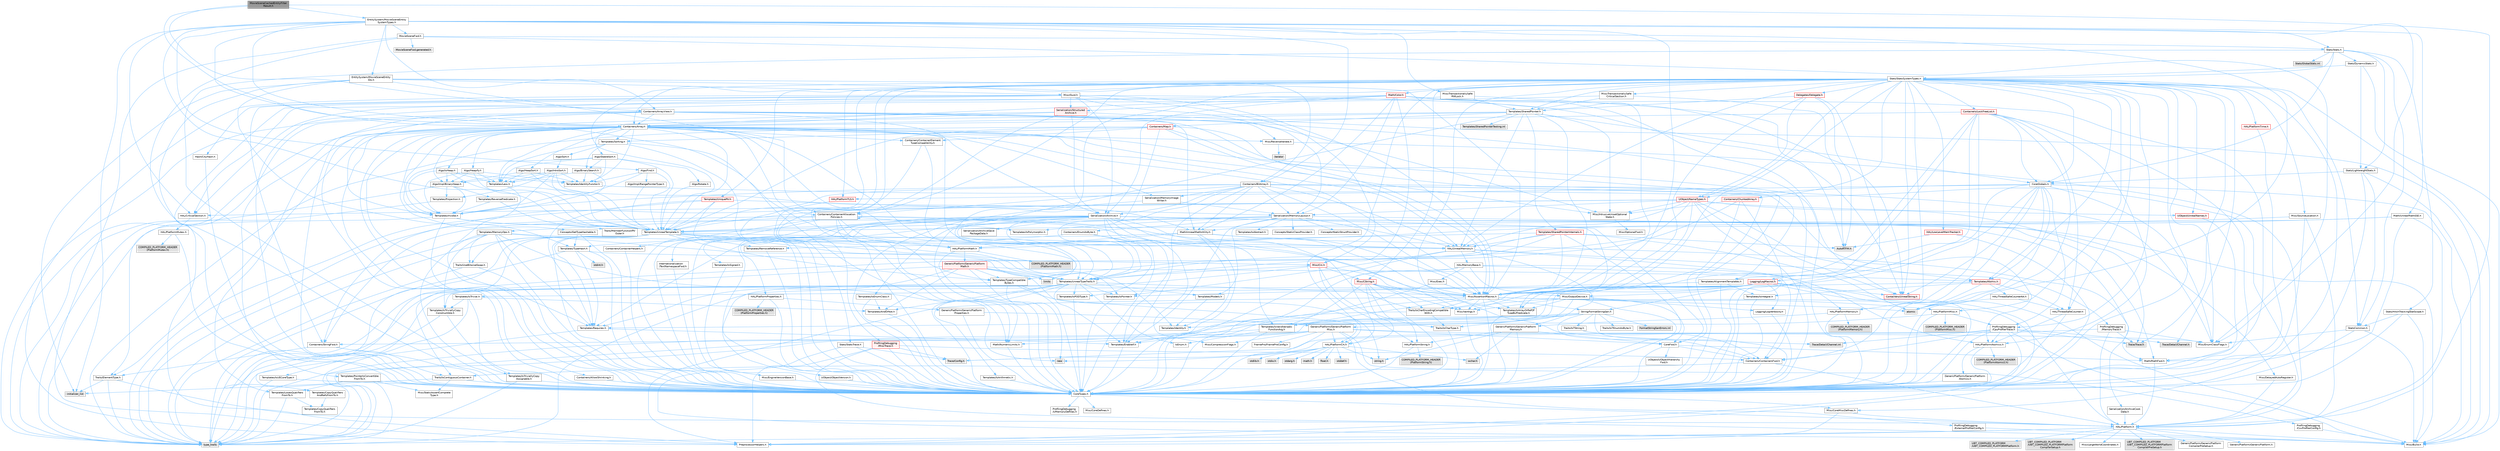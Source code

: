 digraph "MovieSceneCachedEntityFilterResult.h"
{
 // INTERACTIVE_SVG=YES
 // LATEX_PDF_SIZE
  bgcolor="transparent";
  edge [fontname=Helvetica,fontsize=10,labelfontname=Helvetica,labelfontsize=10];
  node [fontname=Helvetica,fontsize=10,shape=box,height=0.2,width=0.4];
  Node1 [id="Node000001",label="MovieSceneCachedEntityFilter\lResult.h",height=0.2,width=0.4,color="gray40", fillcolor="grey60", style="filled", fontcolor="black",tooltip=" "];
  Node1 -> Node2 [id="edge1_Node000001_Node000002",color="steelblue1",style="solid",tooltip=" "];
  Node2 [id="Node000002",label="Containers/Array.h",height=0.2,width=0.4,color="grey40", fillcolor="white", style="filled",URL="$df/dd0/Array_8h.html",tooltip=" "];
  Node2 -> Node3 [id="edge2_Node000002_Node000003",color="steelblue1",style="solid",tooltip=" "];
  Node3 [id="Node000003",label="CoreTypes.h",height=0.2,width=0.4,color="grey40", fillcolor="white", style="filled",URL="$dc/dec/CoreTypes_8h.html",tooltip=" "];
  Node3 -> Node4 [id="edge3_Node000003_Node000004",color="steelblue1",style="solid",tooltip=" "];
  Node4 [id="Node000004",label="HAL/Platform.h",height=0.2,width=0.4,color="grey40", fillcolor="white", style="filled",URL="$d9/dd0/Platform_8h.html",tooltip=" "];
  Node4 -> Node5 [id="edge4_Node000004_Node000005",color="steelblue1",style="solid",tooltip=" "];
  Node5 [id="Node000005",label="Misc/Build.h",height=0.2,width=0.4,color="grey40", fillcolor="white", style="filled",URL="$d3/dbb/Build_8h.html",tooltip=" "];
  Node4 -> Node6 [id="edge5_Node000004_Node000006",color="steelblue1",style="solid",tooltip=" "];
  Node6 [id="Node000006",label="Misc/LargeWorldCoordinates.h",height=0.2,width=0.4,color="grey40", fillcolor="white", style="filled",URL="$d2/dcb/LargeWorldCoordinates_8h.html",tooltip=" "];
  Node4 -> Node7 [id="edge6_Node000004_Node000007",color="steelblue1",style="solid",tooltip=" "];
  Node7 [id="Node000007",label="type_traits",height=0.2,width=0.4,color="grey60", fillcolor="#E0E0E0", style="filled",tooltip=" "];
  Node4 -> Node8 [id="edge7_Node000004_Node000008",color="steelblue1",style="solid",tooltip=" "];
  Node8 [id="Node000008",label="PreprocessorHelpers.h",height=0.2,width=0.4,color="grey40", fillcolor="white", style="filled",URL="$db/ddb/PreprocessorHelpers_8h.html",tooltip=" "];
  Node4 -> Node9 [id="edge8_Node000004_Node000009",color="steelblue1",style="solid",tooltip=" "];
  Node9 [id="Node000009",label="UBT_COMPILED_PLATFORM\l/UBT_COMPILED_PLATFORMPlatform\lCompilerPreSetup.h",height=0.2,width=0.4,color="grey60", fillcolor="#E0E0E0", style="filled",tooltip=" "];
  Node4 -> Node10 [id="edge9_Node000004_Node000010",color="steelblue1",style="solid",tooltip=" "];
  Node10 [id="Node000010",label="GenericPlatform/GenericPlatform\lCompilerPreSetup.h",height=0.2,width=0.4,color="grey40", fillcolor="white", style="filled",URL="$d9/dc8/GenericPlatformCompilerPreSetup_8h.html",tooltip=" "];
  Node4 -> Node11 [id="edge10_Node000004_Node000011",color="steelblue1",style="solid",tooltip=" "];
  Node11 [id="Node000011",label="GenericPlatform/GenericPlatform.h",height=0.2,width=0.4,color="grey40", fillcolor="white", style="filled",URL="$d6/d84/GenericPlatform_8h.html",tooltip=" "];
  Node4 -> Node12 [id="edge11_Node000004_Node000012",color="steelblue1",style="solid",tooltip=" "];
  Node12 [id="Node000012",label="UBT_COMPILED_PLATFORM\l/UBT_COMPILED_PLATFORMPlatform.h",height=0.2,width=0.4,color="grey60", fillcolor="#E0E0E0", style="filled",tooltip=" "];
  Node4 -> Node13 [id="edge12_Node000004_Node000013",color="steelblue1",style="solid",tooltip=" "];
  Node13 [id="Node000013",label="UBT_COMPILED_PLATFORM\l/UBT_COMPILED_PLATFORMPlatform\lCompilerSetup.h",height=0.2,width=0.4,color="grey60", fillcolor="#E0E0E0", style="filled",tooltip=" "];
  Node3 -> Node14 [id="edge13_Node000003_Node000014",color="steelblue1",style="solid",tooltip=" "];
  Node14 [id="Node000014",label="ProfilingDebugging\l/UMemoryDefines.h",height=0.2,width=0.4,color="grey40", fillcolor="white", style="filled",URL="$d2/da2/UMemoryDefines_8h.html",tooltip=" "];
  Node3 -> Node15 [id="edge14_Node000003_Node000015",color="steelblue1",style="solid",tooltip=" "];
  Node15 [id="Node000015",label="Misc/CoreMiscDefines.h",height=0.2,width=0.4,color="grey40", fillcolor="white", style="filled",URL="$da/d38/CoreMiscDefines_8h.html",tooltip=" "];
  Node15 -> Node4 [id="edge15_Node000015_Node000004",color="steelblue1",style="solid",tooltip=" "];
  Node15 -> Node8 [id="edge16_Node000015_Node000008",color="steelblue1",style="solid",tooltip=" "];
  Node3 -> Node16 [id="edge17_Node000003_Node000016",color="steelblue1",style="solid",tooltip=" "];
  Node16 [id="Node000016",label="Misc/CoreDefines.h",height=0.2,width=0.4,color="grey40", fillcolor="white", style="filled",URL="$d3/dd2/CoreDefines_8h.html",tooltip=" "];
  Node2 -> Node17 [id="edge18_Node000002_Node000017",color="steelblue1",style="solid",tooltip=" "];
  Node17 [id="Node000017",label="Misc/AssertionMacros.h",height=0.2,width=0.4,color="grey40", fillcolor="white", style="filled",URL="$d0/dfa/AssertionMacros_8h.html",tooltip=" "];
  Node17 -> Node3 [id="edge19_Node000017_Node000003",color="steelblue1",style="solid",tooltip=" "];
  Node17 -> Node4 [id="edge20_Node000017_Node000004",color="steelblue1",style="solid",tooltip=" "];
  Node17 -> Node18 [id="edge21_Node000017_Node000018",color="steelblue1",style="solid",tooltip=" "];
  Node18 [id="Node000018",label="HAL/PlatformMisc.h",height=0.2,width=0.4,color="grey40", fillcolor="white", style="filled",URL="$d0/df5/PlatformMisc_8h.html",tooltip=" "];
  Node18 -> Node3 [id="edge22_Node000018_Node000003",color="steelblue1",style="solid",tooltip=" "];
  Node18 -> Node19 [id="edge23_Node000018_Node000019",color="steelblue1",style="solid",tooltip=" "];
  Node19 [id="Node000019",label="GenericPlatform/GenericPlatform\lMisc.h",height=0.2,width=0.4,color="grey40", fillcolor="white", style="filled",URL="$db/d9a/GenericPlatformMisc_8h.html",tooltip=" "];
  Node19 -> Node20 [id="edge24_Node000019_Node000020",color="steelblue1",style="solid",tooltip=" "];
  Node20 [id="Node000020",label="Containers/StringFwd.h",height=0.2,width=0.4,color="grey40", fillcolor="white", style="filled",URL="$df/d37/StringFwd_8h.html",tooltip=" "];
  Node20 -> Node3 [id="edge25_Node000020_Node000003",color="steelblue1",style="solid",tooltip=" "];
  Node20 -> Node21 [id="edge26_Node000020_Node000021",color="steelblue1",style="solid",tooltip=" "];
  Node21 [id="Node000021",label="Traits/ElementType.h",height=0.2,width=0.4,color="grey40", fillcolor="white", style="filled",URL="$d5/d4f/ElementType_8h.html",tooltip=" "];
  Node21 -> Node4 [id="edge27_Node000021_Node000004",color="steelblue1",style="solid",tooltip=" "];
  Node21 -> Node22 [id="edge28_Node000021_Node000022",color="steelblue1",style="solid",tooltip=" "];
  Node22 [id="Node000022",label="initializer_list",height=0.2,width=0.4,color="grey60", fillcolor="#E0E0E0", style="filled",tooltip=" "];
  Node21 -> Node7 [id="edge29_Node000021_Node000007",color="steelblue1",style="solid",tooltip=" "];
  Node20 -> Node23 [id="edge30_Node000020_Node000023",color="steelblue1",style="solid",tooltip=" "];
  Node23 [id="Node000023",label="Traits/IsContiguousContainer.h",height=0.2,width=0.4,color="grey40", fillcolor="white", style="filled",URL="$d5/d3c/IsContiguousContainer_8h.html",tooltip=" "];
  Node23 -> Node3 [id="edge31_Node000023_Node000003",color="steelblue1",style="solid",tooltip=" "];
  Node23 -> Node24 [id="edge32_Node000023_Node000024",color="steelblue1",style="solid",tooltip=" "];
  Node24 [id="Node000024",label="Misc/StaticAssertComplete\lType.h",height=0.2,width=0.4,color="grey40", fillcolor="white", style="filled",URL="$d5/d4e/StaticAssertCompleteType_8h.html",tooltip=" "];
  Node23 -> Node22 [id="edge33_Node000023_Node000022",color="steelblue1",style="solid",tooltip=" "];
  Node19 -> Node25 [id="edge34_Node000019_Node000025",color="steelblue1",style="solid",tooltip=" "];
  Node25 [id="Node000025",label="CoreFwd.h",height=0.2,width=0.4,color="grey40", fillcolor="white", style="filled",URL="$d1/d1e/CoreFwd_8h.html",tooltip=" "];
  Node25 -> Node3 [id="edge35_Node000025_Node000003",color="steelblue1",style="solid",tooltip=" "];
  Node25 -> Node26 [id="edge36_Node000025_Node000026",color="steelblue1",style="solid",tooltip=" "];
  Node26 [id="Node000026",label="Containers/ContainersFwd.h",height=0.2,width=0.4,color="grey40", fillcolor="white", style="filled",URL="$d4/d0a/ContainersFwd_8h.html",tooltip=" "];
  Node26 -> Node4 [id="edge37_Node000026_Node000004",color="steelblue1",style="solid",tooltip=" "];
  Node26 -> Node3 [id="edge38_Node000026_Node000003",color="steelblue1",style="solid",tooltip=" "];
  Node26 -> Node23 [id="edge39_Node000026_Node000023",color="steelblue1",style="solid",tooltip=" "];
  Node25 -> Node27 [id="edge40_Node000025_Node000027",color="steelblue1",style="solid",tooltip=" "];
  Node27 [id="Node000027",label="Math/MathFwd.h",height=0.2,width=0.4,color="grey40", fillcolor="white", style="filled",URL="$d2/d10/MathFwd_8h.html",tooltip=" "];
  Node27 -> Node4 [id="edge41_Node000027_Node000004",color="steelblue1",style="solid",tooltip=" "];
  Node25 -> Node28 [id="edge42_Node000025_Node000028",color="steelblue1",style="solid",tooltip=" "];
  Node28 [id="Node000028",label="UObject/UObjectHierarchy\lFwd.h",height=0.2,width=0.4,color="grey40", fillcolor="white", style="filled",URL="$d3/d13/UObjectHierarchyFwd_8h.html",tooltip=" "];
  Node19 -> Node3 [id="edge43_Node000019_Node000003",color="steelblue1",style="solid",tooltip=" "];
  Node19 -> Node29 [id="edge44_Node000019_Node000029",color="steelblue1",style="solid",tooltip=" "];
  Node29 [id="Node000029",label="FramePro/FrameProConfig.h",height=0.2,width=0.4,color="grey40", fillcolor="white", style="filled",URL="$d7/d90/FrameProConfig_8h.html",tooltip=" "];
  Node19 -> Node30 [id="edge45_Node000019_Node000030",color="steelblue1",style="solid",tooltip=" "];
  Node30 [id="Node000030",label="HAL/PlatformCrt.h",height=0.2,width=0.4,color="grey40", fillcolor="white", style="filled",URL="$d8/d75/PlatformCrt_8h.html",tooltip=" "];
  Node30 -> Node31 [id="edge46_Node000030_Node000031",color="steelblue1",style="solid",tooltip=" "];
  Node31 [id="Node000031",label="new",height=0.2,width=0.4,color="grey60", fillcolor="#E0E0E0", style="filled",tooltip=" "];
  Node30 -> Node32 [id="edge47_Node000030_Node000032",color="steelblue1",style="solid",tooltip=" "];
  Node32 [id="Node000032",label="wchar.h",height=0.2,width=0.4,color="grey60", fillcolor="#E0E0E0", style="filled",tooltip=" "];
  Node30 -> Node33 [id="edge48_Node000030_Node000033",color="steelblue1",style="solid",tooltip=" "];
  Node33 [id="Node000033",label="stddef.h",height=0.2,width=0.4,color="grey60", fillcolor="#E0E0E0", style="filled",tooltip=" "];
  Node30 -> Node34 [id="edge49_Node000030_Node000034",color="steelblue1",style="solid",tooltip=" "];
  Node34 [id="Node000034",label="stdlib.h",height=0.2,width=0.4,color="grey60", fillcolor="#E0E0E0", style="filled",tooltip=" "];
  Node30 -> Node35 [id="edge50_Node000030_Node000035",color="steelblue1",style="solid",tooltip=" "];
  Node35 [id="Node000035",label="stdio.h",height=0.2,width=0.4,color="grey60", fillcolor="#E0E0E0", style="filled",tooltip=" "];
  Node30 -> Node36 [id="edge51_Node000030_Node000036",color="steelblue1",style="solid",tooltip=" "];
  Node36 [id="Node000036",label="stdarg.h",height=0.2,width=0.4,color="grey60", fillcolor="#E0E0E0", style="filled",tooltip=" "];
  Node30 -> Node37 [id="edge52_Node000030_Node000037",color="steelblue1",style="solid",tooltip=" "];
  Node37 [id="Node000037",label="math.h",height=0.2,width=0.4,color="grey60", fillcolor="#E0E0E0", style="filled",tooltip=" "];
  Node30 -> Node38 [id="edge53_Node000030_Node000038",color="steelblue1",style="solid",tooltip=" "];
  Node38 [id="Node000038",label="float.h",height=0.2,width=0.4,color="grey60", fillcolor="#E0E0E0", style="filled",tooltip=" "];
  Node30 -> Node39 [id="edge54_Node000030_Node000039",color="steelblue1",style="solid",tooltip=" "];
  Node39 [id="Node000039",label="string.h",height=0.2,width=0.4,color="grey60", fillcolor="#E0E0E0", style="filled",tooltip=" "];
  Node19 -> Node40 [id="edge55_Node000019_Node000040",color="steelblue1",style="solid",tooltip=" "];
  Node40 [id="Node000040",label="Math/NumericLimits.h",height=0.2,width=0.4,color="grey40", fillcolor="white", style="filled",URL="$df/d1b/NumericLimits_8h.html",tooltip=" "];
  Node40 -> Node3 [id="edge56_Node000040_Node000003",color="steelblue1",style="solid",tooltip=" "];
  Node19 -> Node41 [id="edge57_Node000019_Node000041",color="steelblue1",style="solid",tooltip=" "];
  Node41 [id="Node000041",label="Misc/CompressionFlags.h",height=0.2,width=0.4,color="grey40", fillcolor="white", style="filled",URL="$d9/d76/CompressionFlags_8h.html",tooltip=" "];
  Node19 -> Node42 [id="edge58_Node000019_Node000042",color="steelblue1",style="solid",tooltip=" "];
  Node42 [id="Node000042",label="Misc/EnumClassFlags.h",height=0.2,width=0.4,color="grey40", fillcolor="white", style="filled",URL="$d8/de7/EnumClassFlags_8h.html",tooltip=" "];
  Node19 -> Node43 [id="edge59_Node000019_Node000043",color="steelblue1",style="solid",tooltip=" "];
  Node43 [id="Node000043",label="ProfilingDebugging\l/CsvProfilerConfig.h",height=0.2,width=0.4,color="grey40", fillcolor="white", style="filled",URL="$d3/d88/CsvProfilerConfig_8h.html",tooltip=" "];
  Node43 -> Node5 [id="edge60_Node000043_Node000005",color="steelblue1",style="solid",tooltip=" "];
  Node19 -> Node44 [id="edge61_Node000019_Node000044",color="steelblue1",style="solid",tooltip=" "];
  Node44 [id="Node000044",label="ProfilingDebugging\l/ExternalProfilerConfig.h",height=0.2,width=0.4,color="grey40", fillcolor="white", style="filled",URL="$d3/dbb/ExternalProfilerConfig_8h.html",tooltip=" "];
  Node44 -> Node5 [id="edge62_Node000044_Node000005",color="steelblue1",style="solid",tooltip=" "];
  Node18 -> Node45 [id="edge63_Node000018_Node000045",color="steelblue1",style="solid",tooltip=" "];
  Node45 [id="Node000045",label="COMPILED_PLATFORM_HEADER\l(PlatformMisc.h)",height=0.2,width=0.4,color="grey60", fillcolor="#E0E0E0", style="filled",tooltip=" "];
  Node18 -> Node46 [id="edge64_Node000018_Node000046",color="steelblue1",style="solid",tooltip=" "];
  Node46 [id="Node000046",label="ProfilingDebugging\l/CpuProfilerTrace.h",height=0.2,width=0.4,color="grey40", fillcolor="white", style="filled",URL="$da/dcb/CpuProfilerTrace_8h.html",tooltip=" "];
  Node46 -> Node3 [id="edge65_Node000046_Node000003",color="steelblue1",style="solid",tooltip=" "];
  Node46 -> Node26 [id="edge66_Node000046_Node000026",color="steelblue1",style="solid",tooltip=" "];
  Node46 -> Node47 [id="edge67_Node000046_Node000047",color="steelblue1",style="solid",tooltip=" "];
  Node47 [id="Node000047",label="HAL/PlatformAtomics.h",height=0.2,width=0.4,color="grey40", fillcolor="white", style="filled",URL="$d3/d36/PlatformAtomics_8h.html",tooltip=" "];
  Node47 -> Node3 [id="edge68_Node000047_Node000003",color="steelblue1",style="solid",tooltip=" "];
  Node47 -> Node48 [id="edge69_Node000047_Node000048",color="steelblue1",style="solid",tooltip=" "];
  Node48 [id="Node000048",label="GenericPlatform/GenericPlatform\lAtomics.h",height=0.2,width=0.4,color="grey40", fillcolor="white", style="filled",URL="$da/d72/GenericPlatformAtomics_8h.html",tooltip=" "];
  Node48 -> Node3 [id="edge70_Node000048_Node000003",color="steelblue1",style="solid",tooltip=" "];
  Node47 -> Node49 [id="edge71_Node000047_Node000049",color="steelblue1",style="solid",tooltip=" "];
  Node49 [id="Node000049",label="COMPILED_PLATFORM_HEADER\l(PlatformAtomics.h)",height=0.2,width=0.4,color="grey60", fillcolor="#E0E0E0", style="filled",tooltip=" "];
  Node46 -> Node8 [id="edge72_Node000046_Node000008",color="steelblue1",style="solid",tooltip=" "];
  Node46 -> Node5 [id="edge73_Node000046_Node000005",color="steelblue1",style="solid",tooltip=" "];
  Node46 -> Node50 [id="edge74_Node000046_Node000050",color="steelblue1",style="solid",tooltip=" "];
  Node50 [id="Node000050",label="Trace/Config.h",height=0.2,width=0.4,color="grey60", fillcolor="#E0E0E0", style="filled",tooltip=" "];
  Node46 -> Node51 [id="edge75_Node000046_Node000051",color="steelblue1",style="solid",tooltip=" "];
  Node51 [id="Node000051",label="Trace/Detail/Channel.h",height=0.2,width=0.4,color="grey60", fillcolor="#E0E0E0", style="filled",tooltip=" "];
  Node46 -> Node52 [id="edge76_Node000046_Node000052",color="steelblue1",style="solid",tooltip=" "];
  Node52 [id="Node000052",label="Trace/Detail/Channel.inl",height=0.2,width=0.4,color="grey60", fillcolor="#E0E0E0", style="filled",tooltip=" "];
  Node46 -> Node53 [id="edge77_Node000046_Node000053",color="steelblue1",style="solid",tooltip=" "];
  Node53 [id="Node000053",label="Trace/Trace.h",height=0.2,width=0.4,color="grey60", fillcolor="#E0E0E0", style="filled",tooltip=" "];
  Node17 -> Node8 [id="edge78_Node000017_Node000008",color="steelblue1",style="solid",tooltip=" "];
  Node17 -> Node54 [id="edge79_Node000017_Node000054",color="steelblue1",style="solid",tooltip=" "];
  Node54 [id="Node000054",label="Templates/EnableIf.h",height=0.2,width=0.4,color="grey40", fillcolor="white", style="filled",URL="$d7/d60/EnableIf_8h.html",tooltip=" "];
  Node54 -> Node3 [id="edge80_Node000054_Node000003",color="steelblue1",style="solid",tooltip=" "];
  Node17 -> Node55 [id="edge81_Node000017_Node000055",color="steelblue1",style="solid",tooltip=" "];
  Node55 [id="Node000055",label="Templates/IsArrayOrRefOf\lTypeByPredicate.h",height=0.2,width=0.4,color="grey40", fillcolor="white", style="filled",URL="$d6/da1/IsArrayOrRefOfTypeByPredicate_8h.html",tooltip=" "];
  Node55 -> Node3 [id="edge82_Node000055_Node000003",color="steelblue1",style="solid",tooltip=" "];
  Node17 -> Node56 [id="edge83_Node000017_Node000056",color="steelblue1",style="solid",tooltip=" "];
  Node56 [id="Node000056",label="Templates/IsValidVariadic\lFunctionArg.h",height=0.2,width=0.4,color="grey40", fillcolor="white", style="filled",URL="$d0/dc8/IsValidVariadicFunctionArg_8h.html",tooltip=" "];
  Node56 -> Node3 [id="edge84_Node000056_Node000003",color="steelblue1",style="solid",tooltip=" "];
  Node56 -> Node57 [id="edge85_Node000056_Node000057",color="steelblue1",style="solid",tooltip=" "];
  Node57 [id="Node000057",label="IsEnum.h",height=0.2,width=0.4,color="grey40", fillcolor="white", style="filled",URL="$d4/de5/IsEnum_8h.html",tooltip=" "];
  Node56 -> Node7 [id="edge86_Node000056_Node000007",color="steelblue1",style="solid",tooltip=" "];
  Node17 -> Node58 [id="edge87_Node000017_Node000058",color="steelblue1",style="solid",tooltip=" "];
  Node58 [id="Node000058",label="Traits/IsCharEncodingCompatible\lWith.h",height=0.2,width=0.4,color="grey40", fillcolor="white", style="filled",URL="$df/dd1/IsCharEncodingCompatibleWith_8h.html",tooltip=" "];
  Node58 -> Node7 [id="edge88_Node000058_Node000007",color="steelblue1",style="solid",tooltip=" "];
  Node58 -> Node59 [id="edge89_Node000058_Node000059",color="steelblue1",style="solid",tooltip=" "];
  Node59 [id="Node000059",label="Traits/IsCharType.h",height=0.2,width=0.4,color="grey40", fillcolor="white", style="filled",URL="$db/d51/IsCharType_8h.html",tooltip=" "];
  Node59 -> Node3 [id="edge90_Node000059_Node000003",color="steelblue1",style="solid",tooltip=" "];
  Node17 -> Node60 [id="edge91_Node000017_Node000060",color="steelblue1",style="solid",tooltip=" "];
  Node60 [id="Node000060",label="Misc/VarArgs.h",height=0.2,width=0.4,color="grey40", fillcolor="white", style="filled",URL="$d5/d6f/VarArgs_8h.html",tooltip=" "];
  Node60 -> Node3 [id="edge92_Node000060_Node000003",color="steelblue1",style="solid",tooltip=" "];
  Node17 -> Node61 [id="edge93_Node000017_Node000061",color="steelblue1",style="solid",tooltip=" "];
  Node61 [id="Node000061",label="String/FormatStringSan.h",height=0.2,width=0.4,color="grey40", fillcolor="white", style="filled",URL="$d3/d8b/FormatStringSan_8h.html",tooltip=" "];
  Node61 -> Node7 [id="edge94_Node000061_Node000007",color="steelblue1",style="solid",tooltip=" "];
  Node61 -> Node3 [id="edge95_Node000061_Node000003",color="steelblue1",style="solid",tooltip=" "];
  Node61 -> Node62 [id="edge96_Node000061_Node000062",color="steelblue1",style="solid",tooltip=" "];
  Node62 [id="Node000062",label="Templates/Requires.h",height=0.2,width=0.4,color="grey40", fillcolor="white", style="filled",URL="$dc/d96/Requires_8h.html",tooltip=" "];
  Node62 -> Node54 [id="edge97_Node000062_Node000054",color="steelblue1",style="solid",tooltip=" "];
  Node62 -> Node7 [id="edge98_Node000062_Node000007",color="steelblue1",style="solid",tooltip=" "];
  Node61 -> Node63 [id="edge99_Node000061_Node000063",color="steelblue1",style="solid",tooltip=" "];
  Node63 [id="Node000063",label="Templates/Identity.h",height=0.2,width=0.4,color="grey40", fillcolor="white", style="filled",URL="$d0/dd5/Identity_8h.html",tooltip=" "];
  Node61 -> Node56 [id="edge100_Node000061_Node000056",color="steelblue1",style="solid",tooltip=" "];
  Node61 -> Node59 [id="edge101_Node000061_Node000059",color="steelblue1",style="solid",tooltip=" "];
  Node61 -> Node64 [id="edge102_Node000061_Node000064",color="steelblue1",style="solid",tooltip=" "];
  Node64 [id="Node000064",label="Traits/IsTEnumAsByte.h",height=0.2,width=0.4,color="grey40", fillcolor="white", style="filled",URL="$d1/de6/IsTEnumAsByte_8h.html",tooltip=" "];
  Node61 -> Node65 [id="edge103_Node000061_Node000065",color="steelblue1",style="solid",tooltip=" "];
  Node65 [id="Node000065",label="Traits/IsTString.h",height=0.2,width=0.4,color="grey40", fillcolor="white", style="filled",URL="$d0/df8/IsTString_8h.html",tooltip=" "];
  Node65 -> Node26 [id="edge104_Node000065_Node000026",color="steelblue1",style="solid",tooltip=" "];
  Node61 -> Node26 [id="edge105_Node000061_Node000026",color="steelblue1",style="solid",tooltip=" "];
  Node61 -> Node66 [id="edge106_Node000061_Node000066",color="steelblue1",style="solid",tooltip=" "];
  Node66 [id="Node000066",label="FormatStringSanErrors.inl",height=0.2,width=0.4,color="grey60", fillcolor="#E0E0E0", style="filled",tooltip=" "];
  Node17 -> Node67 [id="edge107_Node000017_Node000067",color="steelblue1",style="solid",tooltip=" "];
  Node67 [id="Node000067",label="atomic",height=0.2,width=0.4,color="grey60", fillcolor="#E0E0E0", style="filled",tooltip=" "];
  Node2 -> Node68 [id="edge108_Node000002_Node000068",color="steelblue1",style="solid",tooltip=" "];
  Node68 [id="Node000068",label="Misc/IntrusiveUnsetOptional\lState.h",height=0.2,width=0.4,color="grey40", fillcolor="white", style="filled",URL="$d2/d0a/IntrusiveUnsetOptionalState_8h.html",tooltip=" "];
  Node68 -> Node69 [id="edge109_Node000068_Node000069",color="steelblue1",style="solid",tooltip=" "];
  Node69 [id="Node000069",label="Misc/OptionalFwd.h",height=0.2,width=0.4,color="grey40", fillcolor="white", style="filled",URL="$dc/d50/OptionalFwd_8h.html",tooltip=" "];
  Node2 -> Node70 [id="edge110_Node000002_Node000070",color="steelblue1",style="solid",tooltip=" "];
  Node70 [id="Node000070",label="Misc/ReverseIterate.h",height=0.2,width=0.4,color="grey40", fillcolor="white", style="filled",URL="$db/de3/ReverseIterate_8h.html",tooltip=" "];
  Node70 -> Node4 [id="edge111_Node000070_Node000004",color="steelblue1",style="solid",tooltip=" "];
  Node70 -> Node71 [id="edge112_Node000070_Node000071",color="steelblue1",style="solid",tooltip=" "];
  Node71 [id="Node000071",label="iterator",height=0.2,width=0.4,color="grey60", fillcolor="#E0E0E0", style="filled",tooltip=" "];
  Node2 -> Node72 [id="edge113_Node000002_Node000072",color="steelblue1",style="solid",tooltip=" "];
  Node72 [id="Node000072",label="HAL/UnrealMemory.h",height=0.2,width=0.4,color="grey40", fillcolor="white", style="filled",URL="$d9/d96/UnrealMemory_8h.html",tooltip=" "];
  Node72 -> Node3 [id="edge114_Node000072_Node000003",color="steelblue1",style="solid",tooltip=" "];
  Node72 -> Node73 [id="edge115_Node000072_Node000073",color="steelblue1",style="solid",tooltip=" "];
  Node73 [id="Node000073",label="GenericPlatform/GenericPlatform\lMemory.h",height=0.2,width=0.4,color="grey40", fillcolor="white", style="filled",URL="$dd/d22/GenericPlatformMemory_8h.html",tooltip=" "];
  Node73 -> Node25 [id="edge116_Node000073_Node000025",color="steelblue1",style="solid",tooltip=" "];
  Node73 -> Node3 [id="edge117_Node000073_Node000003",color="steelblue1",style="solid",tooltip=" "];
  Node73 -> Node74 [id="edge118_Node000073_Node000074",color="steelblue1",style="solid",tooltip=" "];
  Node74 [id="Node000074",label="HAL/PlatformString.h",height=0.2,width=0.4,color="grey40", fillcolor="white", style="filled",URL="$db/db5/PlatformString_8h.html",tooltip=" "];
  Node74 -> Node3 [id="edge119_Node000074_Node000003",color="steelblue1",style="solid",tooltip=" "];
  Node74 -> Node75 [id="edge120_Node000074_Node000075",color="steelblue1",style="solid",tooltip=" "];
  Node75 [id="Node000075",label="COMPILED_PLATFORM_HEADER\l(PlatformString.h)",height=0.2,width=0.4,color="grey60", fillcolor="#E0E0E0", style="filled",tooltip=" "];
  Node73 -> Node39 [id="edge121_Node000073_Node000039",color="steelblue1",style="solid",tooltip=" "];
  Node73 -> Node32 [id="edge122_Node000073_Node000032",color="steelblue1",style="solid",tooltip=" "];
  Node72 -> Node76 [id="edge123_Node000072_Node000076",color="steelblue1",style="solid",tooltip=" "];
  Node76 [id="Node000076",label="HAL/MemoryBase.h",height=0.2,width=0.4,color="grey40", fillcolor="white", style="filled",URL="$d6/d9f/MemoryBase_8h.html",tooltip=" "];
  Node76 -> Node3 [id="edge124_Node000076_Node000003",color="steelblue1",style="solid",tooltip=" "];
  Node76 -> Node47 [id="edge125_Node000076_Node000047",color="steelblue1",style="solid",tooltip=" "];
  Node76 -> Node30 [id="edge126_Node000076_Node000030",color="steelblue1",style="solid",tooltip=" "];
  Node76 -> Node77 [id="edge127_Node000076_Node000077",color="steelblue1",style="solid",tooltip=" "];
  Node77 [id="Node000077",label="Misc/Exec.h",height=0.2,width=0.4,color="grey40", fillcolor="white", style="filled",URL="$de/ddb/Exec_8h.html",tooltip=" "];
  Node77 -> Node3 [id="edge128_Node000077_Node000003",color="steelblue1",style="solid",tooltip=" "];
  Node77 -> Node17 [id="edge129_Node000077_Node000017",color="steelblue1",style="solid",tooltip=" "];
  Node76 -> Node78 [id="edge130_Node000076_Node000078",color="steelblue1",style="solid",tooltip=" "];
  Node78 [id="Node000078",label="Misc/OutputDevice.h",height=0.2,width=0.4,color="grey40", fillcolor="white", style="filled",URL="$d7/d32/OutputDevice_8h.html",tooltip=" "];
  Node78 -> Node25 [id="edge131_Node000078_Node000025",color="steelblue1",style="solid",tooltip=" "];
  Node78 -> Node3 [id="edge132_Node000078_Node000003",color="steelblue1",style="solid",tooltip=" "];
  Node78 -> Node79 [id="edge133_Node000078_Node000079",color="steelblue1",style="solid",tooltip=" "];
  Node79 [id="Node000079",label="Logging/LogVerbosity.h",height=0.2,width=0.4,color="grey40", fillcolor="white", style="filled",URL="$d2/d8f/LogVerbosity_8h.html",tooltip=" "];
  Node79 -> Node3 [id="edge134_Node000079_Node000003",color="steelblue1",style="solid",tooltip=" "];
  Node78 -> Node60 [id="edge135_Node000078_Node000060",color="steelblue1",style="solid",tooltip=" "];
  Node78 -> Node55 [id="edge136_Node000078_Node000055",color="steelblue1",style="solid",tooltip=" "];
  Node78 -> Node56 [id="edge137_Node000078_Node000056",color="steelblue1",style="solid",tooltip=" "];
  Node78 -> Node58 [id="edge138_Node000078_Node000058",color="steelblue1",style="solid",tooltip=" "];
  Node76 -> Node80 [id="edge139_Node000076_Node000080",color="steelblue1",style="solid",tooltip=" "];
  Node80 [id="Node000080",label="Templates/Atomic.h",height=0.2,width=0.4,color="red", fillcolor="#FFF0F0", style="filled",URL="$d3/d91/Atomic_8h.html",tooltip=" "];
  Node80 -> Node81 [id="edge140_Node000080_Node000081",color="steelblue1",style="solid",tooltip=" "];
  Node81 [id="Node000081",label="HAL/ThreadSafeCounter.h",height=0.2,width=0.4,color="grey40", fillcolor="white", style="filled",URL="$dc/dc9/ThreadSafeCounter_8h.html",tooltip=" "];
  Node81 -> Node3 [id="edge141_Node000081_Node000003",color="steelblue1",style="solid",tooltip=" "];
  Node81 -> Node47 [id="edge142_Node000081_Node000047",color="steelblue1",style="solid",tooltip=" "];
  Node80 -> Node82 [id="edge143_Node000080_Node000082",color="steelblue1",style="solid",tooltip=" "];
  Node82 [id="Node000082",label="HAL/ThreadSafeCounter64.h",height=0.2,width=0.4,color="grey40", fillcolor="white", style="filled",URL="$d0/d12/ThreadSafeCounter64_8h.html",tooltip=" "];
  Node82 -> Node3 [id="edge144_Node000082_Node000003",color="steelblue1",style="solid",tooltip=" "];
  Node82 -> Node81 [id="edge145_Node000082_Node000081",color="steelblue1",style="solid",tooltip=" "];
  Node80 -> Node83 [id="edge146_Node000080_Node000083",color="steelblue1",style="solid",tooltip=" "];
  Node83 [id="Node000083",label="Templates/IsIntegral.h",height=0.2,width=0.4,color="grey40", fillcolor="white", style="filled",URL="$da/d64/IsIntegral_8h.html",tooltip=" "];
  Node83 -> Node3 [id="edge147_Node000083_Node000003",color="steelblue1",style="solid",tooltip=" "];
  Node80 -> Node84 [id="edge148_Node000080_Node000084",color="steelblue1",style="solid",tooltip=" "];
  Node84 [id="Node000084",label="Templates/IsTrivial.h",height=0.2,width=0.4,color="grey40", fillcolor="white", style="filled",URL="$da/d4c/IsTrivial_8h.html",tooltip=" "];
  Node84 -> Node85 [id="edge149_Node000084_Node000085",color="steelblue1",style="solid",tooltip=" "];
  Node85 [id="Node000085",label="Templates/AndOrNot.h",height=0.2,width=0.4,color="grey40", fillcolor="white", style="filled",URL="$db/d0a/AndOrNot_8h.html",tooltip=" "];
  Node85 -> Node3 [id="edge150_Node000085_Node000003",color="steelblue1",style="solid",tooltip=" "];
  Node84 -> Node86 [id="edge151_Node000084_Node000086",color="steelblue1",style="solid",tooltip=" "];
  Node86 [id="Node000086",label="Templates/IsTriviallyCopy\lConstructible.h",height=0.2,width=0.4,color="grey40", fillcolor="white", style="filled",URL="$d3/d78/IsTriviallyCopyConstructible_8h.html",tooltip=" "];
  Node86 -> Node3 [id="edge152_Node000086_Node000003",color="steelblue1",style="solid",tooltip=" "];
  Node86 -> Node7 [id="edge153_Node000086_Node000007",color="steelblue1",style="solid",tooltip=" "];
  Node84 -> Node87 [id="edge154_Node000084_Node000087",color="steelblue1",style="solid",tooltip=" "];
  Node87 [id="Node000087",label="Templates/IsTriviallyCopy\lAssignable.h",height=0.2,width=0.4,color="grey40", fillcolor="white", style="filled",URL="$d2/df2/IsTriviallyCopyAssignable_8h.html",tooltip=" "];
  Node87 -> Node3 [id="edge155_Node000087_Node000003",color="steelblue1",style="solid",tooltip=" "];
  Node87 -> Node7 [id="edge156_Node000087_Node000007",color="steelblue1",style="solid",tooltip=" "];
  Node84 -> Node7 [id="edge157_Node000084_Node000007",color="steelblue1",style="solid",tooltip=" "];
  Node80 -> Node67 [id="edge158_Node000080_Node000067",color="steelblue1",style="solid",tooltip=" "];
  Node72 -> Node89 [id="edge159_Node000072_Node000089",color="steelblue1",style="solid",tooltip=" "];
  Node89 [id="Node000089",label="HAL/PlatformMemory.h",height=0.2,width=0.4,color="grey40", fillcolor="white", style="filled",URL="$de/d68/PlatformMemory_8h.html",tooltip=" "];
  Node89 -> Node3 [id="edge160_Node000089_Node000003",color="steelblue1",style="solid",tooltip=" "];
  Node89 -> Node73 [id="edge161_Node000089_Node000073",color="steelblue1",style="solid",tooltip=" "];
  Node89 -> Node90 [id="edge162_Node000089_Node000090",color="steelblue1",style="solid",tooltip=" "];
  Node90 [id="Node000090",label="COMPILED_PLATFORM_HEADER\l(PlatformMemory.h)",height=0.2,width=0.4,color="grey60", fillcolor="#E0E0E0", style="filled",tooltip=" "];
  Node72 -> Node91 [id="edge163_Node000072_Node000091",color="steelblue1",style="solid",tooltip=" "];
  Node91 [id="Node000091",label="ProfilingDebugging\l/MemoryTrace.h",height=0.2,width=0.4,color="grey40", fillcolor="white", style="filled",URL="$da/dd7/MemoryTrace_8h.html",tooltip=" "];
  Node91 -> Node4 [id="edge164_Node000091_Node000004",color="steelblue1",style="solid",tooltip=" "];
  Node91 -> Node42 [id="edge165_Node000091_Node000042",color="steelblue1",style="solid",tooltip=" "];
  Node91 -> Node50 [id="edge166_Node000091_Node000050",color="steelblue1",style="solid",tooltip=" "];
  Node91 -> Node53 [id="edge167_Node000091_Node000053",color="steelblue1",style="solid",tooltip=" "];
  Node72 -> Node92 [id="edge168_Node000072_Node000092",color="steelblue1",style="solid",tooltip=" "];
  Node92 [id="Node000092",label="Templates/IsPointer.h",height=0.2,width=0.4,color="grey40", fillcolor="white", style="filled",URL="$d7/d05/IsPointer_8h.html",tooltip=" "];
  Node92 -> Node3 [id="edge169_Node000092_Node000003",color="steelblue1",style="solid",tooltip=" "];
  Node2 -> Node93 [id="edge170_Node000002_Node000093",color="steelblue1",style="solid",tooltip=" "];
  Node93 [id="Node000093",label="Templates/UnrealTypeTraits.h",height=0.2,width=0.4,color="grey40", fillcolor="white", style="filled",URL="$d2/d2d/UnrealTypeTraits_8h.html",tooltip=" "];
  Node93 -> Node3 [id="edge171_Node000093_Node000003",color="steelblue1",style="solid",tooltip=" "];
  Node93 -> Node92 [id="edge172_Node000093_Node000092",color="steelblue1",style="solid",tooltip=" "];
  Node93 -> Node17 [id="edge173_Node000093_Node000017",color="steelblue1",style="solid",tooltip=" "];
  Node93 -> Node85 [id="edge174_Node000093_Node000085",color="steelblue1",style="solid",tooltip=" "];
  Node93 -> Node54 [id="edge175_Node000093_Node000054",color="steelblue1",style="solid",tooltip=" "];
  Node93 -> Node94 [id="edge176_Node000093_Node000094",color="steelblue1",style="solid",tooltip=" "];
  Node94 [id="Node000094",label="Templates/IsArithmetic.h",height=0.2,width=0.4,color="grey40", fillcolor="white", style="filled",URL="$d2/d5d/IsArithmetic_8h.html",tooltip=" "];
  Node94 -> Node3 [id="edge177_Node000094_Node000003",color="steelblue1",style="solid",tooltip=" "];
  Node93 -> Node57 [id="edge178_Node000093_Node000057",color="steelblue1",style="solid",tooltip=" "];
  Node93 -> Node95 [id="edge179_Node000093_Node000095",color="steelblue1",style="solid",tooltip=" "];
  Node95 [id="Node000095",label="Templates/Models.h",height=0.2,width=0.4,color="grey40", fillcolor="white", style="filled",URL="$d3/d0c/Models_8h.html",tooltip=" "];
  Node95 -> Node63 [id="edge180_Node000095_Node000063",color="steelblue1",style="solid",tooltip=" "];
  Node93 -> Node96 [id="edge181_Node000093_Node000096",color="steelblue1",style="solid",tooltip=" "];
  Node96 [id="Node000096",label="Templates/IsPODType.h",height=0.2,width=0.4,color="grey40", fillcolor="white", style="filled",URL="$d7/db1/IsPODType_8h.html",tooltip=" "];
  Node96 -> Node3 [id="edge182_Node000096_Node000003",color="steelblue1",style="solid",tooltip=" "];
  Node93 -> Node97 [id="edge183_Node000093_Node000097",color="steelblue1",style="solid",tooltip=" "];
  Node97 [id="Node000097",label="Templates/IsUECoreType.h",height=0.2,width=0.4,color="grey40", fillcolor="white", style="filled",URL="$d1/db8/IsUECoreType_8h.html",tooltip=" "];
  Node97 -> Node3 [id="edge184_Node000097_Node000003",color="steelblue1",style="solid",tooltip=" "];
  Node97 -> Node7 [id="edge185_Node000097_Node000007",color="steelblue1",style="solid",tooltip=" "];
  Node93 -> Node86 [id="edge186_Node000093_Node000086",color="steelblue1",style="solid",tooltip=" "];
  Node2 -> Node98 [id="edge187_Node000002_Node000098",color="steelblue1",style="solid",tooltip=" "];
  Node98 [id="Node000098",label="Templates/UnrealTemplate.h",height=0.2,width=0.4,color="grey40", fillcolor="white", style="filled",URL="$d4/d24/UnrealTemplate_8h.html",tooltip=" "];
  Node98 -> Node3 [id="edge188_Node000098_Node000003",color="steelblue1",style="solid",tooltip=" "];
  Node98 -> Node92 [id="edge189_Node000098_Node000092",color="steelblue1",style="solid",tooltip=" "];
  Node98 -> Node72 [id="edge190_Node000098_Node000072",color="steelblue1",style="solid",tooltip=" "];
  Node98 -> Node99 [id="edge191_Node000098_Node000099",color="steelblue1",style="solid",tooltip=" "];
  Node99 [id="Node000099",label="Templates/CopyQualifiers\lAndRefsFromTo.h",height=0.2,width=0.4,color="grey40", fillcolor="white", style="filled",URL="$d3/db3/CopyQualifiersAndRefsFromTo_8h.html",tooltip=" "];
  Node99 -> Node100 [id="edge192_Node000099_Node000100",color="steelblue1",style="solid",tooltip=" "];
  Node100 [id="Node000100",label="Templates/CopyQualifiers\lFromTo.h",height=0.2,width=0.4,color="grey40", fillcolor="white", style="filled",URL="$d5/db4/CopyQualifiersFromTo_8h.html",tooltip=" "];
  Node98 -> Node93 [id="edge193_Node000098_Node000093",color="steelblue1",style="solid",tooltip=" "];
  Node98 -> Node101 [id="edge194_Node000098_Node000101",color="steelblue1",style="solid",tooltip=" "];
  Node101 [id="Node000101",label="Templates/RemoveReference.h",height=0.2,width=0.4,color="grey40", fillcolor="white", style="filled",URL="$da/dbe/RemoveReference_8h.html",tooltip=" "];
  Node101 -> Node3 [id="edge195_Node000101_Node000003",color="steelblue1",style="solid",tooltip=" "];
  Node98 -> Node62 [id="edge196_Node000098_Node000062",color="steelblue1",style="solid",tooltip=" "];
  Node98 -> Node102 [id="edge197_Node000098_Node000102",color="steelblue1",style="solid",tooltip=" "];
  Node102 [id="Node000102",label="Templates/TypeCompatible\lBytes.h",height=0.2,width=0.4,color="grey40", fillcolor="white", style="filled",URL="$df/d0a/TypeCompatibleBytes_8h.html",tooltip=" "];
  Node102 -> Node3 [id="edge198_Node000102_Node000003",color="steelblue1",style="solid",tooltip=" "];
  Node102 -> Node39 [id="edge199_Node000102_Node000039",color="steelblue1",style="solid",tooltip=" "];
  Node102 -> Node31 [id="edge200_Node000102_Node000031",color="steelblue1",style="solid",tooltip=" "];
  Node102 -> Node7 [id="edge201_Node000102_Node000007",color="steelblue1",style="solid",tooltip=" "];
  Node98 -> Node63 [id="edge202_Node000098_Node000063",color="steelblue1",style="solid",tooltip=" "];
  Node98 -> Node23 [id="edge203_Node000098_Node000023",color="steelblue1",style="solid",tooltip=" "];
  Node98 -> Node103 [id="edge204_Node000098_Node000103",color="steelblue1",style="solid",tooltip=" "];
  Node103 [id="Node000103",label="Traits/UseBitwiseSwap.h",height=0.2,width=0.4,color="grey40", fillcolor="white", style="filled",URL="$db/df3/UseBitwiseSwap_8h.html",tooltip=" "];
  Node103 -> Node3 [id="edge205_Node000103_Node000003",color="steelblue1",style="solid",tooltip=" "];
  Node103 -> Node7 [id="edge206_Node000103_Node000007",color="steelblue1",style="solid",tooltip=" "];
  Node98 -> Node7 [id="edge207_Node000098_Node000007",color="steelblue1",style="solid",tooltip=" "];
  Node2 -> Node104 [id="edge208_Node000002_Node000104",color="steelblue1",style="solid",tooltip=" "];
  Node104 [id="Node000104",label="Containers/AllowShrinking.h",height=0.2,width=0.4,color="grey40", fillcolor="white", style="filled",URL="$d7/d1a/AllowShrinking_8h.html",tooltip=" "];
  Node104 -> Node3 [id="edge209_Node000104_Node000003",color="steelblue1",style="solid",tooltip=" "];
  Node2 -> Node105 [id="edge210_Node000002_Node000105",color="steelblue1",style="solid",tooltip=" "];
  Node105 [id="Node000105",label="Containers/ContainerAllocation\lPolicies.h",height=0.2,width=0.4,color="grey40", fillcolor="white", style="filled",URL="$d7/dff/ContainerAllocationPolicies_8h.html",tooltip=" "];
  Node105 -> Node3 [id="edge211_Node000105_Node000003",color="steelblue1",style="solid",tooltip=" "];
  Node105 -> Node106 [id="edge212_Node000105_Node000106",color="steelblue1",style="solid",tooltip=" "];
  Node106 [id="Node000106",label="Containers/ContainerHelpers.h",height=0.2,width=0.4,color="grey40", fillcolor="white", style="filled",URL="$d7/d33/ContainerHelpers_8h.html",tooltip=" "];
  Node106 -> Node3 [id="edge213_Node000106_Node000003",color="steelblue1",style="solid",tooltip=" "];
  Node105 -> Node105 [id="edge214_Node000105_Node000105",color="steelblue1",style="solid",tooltip=" "];
  Node105 -> Node107 [id="edge215_Node000105_Node000107",color="steelblue1",style="solid",tooltip=" "];
  Node107 [id="Node000107",label="HAL/PlatformMath.h",height=0.2,width=0.4,color="grey40", fillcolor="white", style="filled",URL="$dc/d53/PlatformMath_8h.html",tooltip=" "];
  Node107 -> Node3 [id="edge216_Node000107_Node000003",color="steelblue1",style="solid",tooltip=" "];
  Node107 -> Node108 [id="edge217_Node000107_Node000108",color="steelblue1",style="solid",tooltip=" "];
  Node108 [id="Node000108",label="GenericPlatform/GenericPlatform\lMath.h",height=0.2,width=0.4,color="red", fillcolor="#FFF0F0", style="filled",URL="$d5/d79/GenericPlatformMath_8h.html",tooltip=" "];
  Node108 -> Node3 [id="edge218_Node000108_Node000003",color="steelblue1",style="solid",tooltip=" "];
  Node108 -> Node26 [id="edge219_Node000108_Node000026",color="steelblue1",style="solid",tooltip=" "];
  Node108 -> Node30 [id="edge220_Node000108_Node000030",color="steelblue1",style="solid",tooltip=" "];
  Node108 -> Node85 [id="edge221_Node000108_Node000085",color="steelblue1",style="solid",tooltip=" "];
  Node108 -> Node93 [id="edge222_Node000108_Node000093",color="steelblue1",style="solid",tooltip=" "];
  Node108 -> Node62 [id="edge223_Node000108_Node000062",color="steelblue1",style="solid",tooltip=" "];
  Node108 -> Node102 [id="edge224_Node000108_Node000102",color="steelblue1",style="solid",tooltip=" "];
  Node108 -> Node113 [id="edge225_Node000108_Node000113",color="steelblue1",style="solid",tooltip=" "];
  Node113 [id="Node000113",label="limits",height=0.2,width=0.4,color="grey60", fillcolor="#E0E0E0", style="filled",tooltip=" "];
  Node108 -> Node7 [id="edge226_Node000108_Node000007",color="steelblue1",style="solid",tooltip=" "];
  Node107 -> Node114 [id="edge227_Node000107_Node000114",color="steelblue1",style="solid",tooltip=" "];
  Node114 [id="Node000114",label="COMPILED_PLATFORM_HEADER\l(PlatformMath.h)",height=0.2,width=0.4,color="grey60", fillcolor="#E0E0E0", style="filled",tooltip=" "];
  Node105 -> Node72 [id="edge228_Node000105_Node000072",color="steelblue1",style="solid",tooltip=" "];
  Node105 -> Node40 [id="edge229_Node000105_Node000040",color="steelblue1",style="solid",tooltip=" "];
  Node105 -> Node17 [id="edge230_Node000105_Node000017",color="steelblue1",style="solid",tooltip=" "];
  Node105 -> Node115 [id="edge231_Node000105_Node000115",color="steelblue1",style="solid",tooltip=" "];
  Node115 [id="Node000115",label="Templates/IsPolymorphic.h",height=0.2,width=0.4,color="grey40", fillcolor="white", style="filled",URL="$dc/d20/IsPolymorphic_8h.html",tooltip=" "];
  Node105 -> Node116 [id="edge232_Node000105_Node000116",color="steelblue1",style="solid",tooltip=" "];
  Node116 [id="Node000116",label="Templates/MemoryOps.h",height=0.2,width=0.4,color="grey40", fillcolor="white", style="filled",URL="$db/dea/MemoryOps_8h.html",tooltip=" "];
  Node116 -> Node3 [id="edge233_Node000116_Node000003",color="steelblue1",style="solid",tooltip=" "];
  Node116 -> Node72 [id="edge234_Node000116_Node000072",color="steelblue1",style="solid",tooltip=" "];
  Node116 -> Node87 [id="edge235_Node000116_Node000087",color="steelblue1",style="solid",tooltip=" "];
  Node116 -> Node86 [id="edge236_Node000116_Node000086",color="steelblue1",style="solid",tooltip=" "];
  Node116 -> Node62 [id="edge237_Node000116_Node000062",color="steelblue1",style="solid",tooltip=" "];
  Node116 -> Node93 [id="edge238_Node000116_Node000093",color="steelblue1",style="solid",tooltip=" "];
  Node116 -> Node103 [id="edge239_Node000116_Node000103",color="steelblue1",style="solid",tooltip=" "];
  Node116 -> Node31 [id="edge240_Node000116_Node000031",color="steelblue1",style="solid",tooltip=" "];
  Node116 -> Node7 [id="edge241_Node000116_Node000007",color="steelblue1",style="solid",tooltip=" "];
  Node105 -> Node102 [id="edge242_Node000105_Node000102",color="steelblue1",style="solid",tooltip=" "];
  Node105 -> Node7 [id="edge243_Node000105_Node000007",color="steelblue1",style="solid",tooltip=" "];
  Node2 -> Node117 [id="edge244_Node000002_Node000117",color="steelblue1",style="solid",tooltip=" "];
  Node117 [id="Node000117",label="Containers/ContainerElement\lTypeCompatibility.h",height=0.2,width=0.4,color="grey40", fillcolor="white", style="filled",URL="$df/ddf/ContainerElementTypeCompatibility_8h.html",tooltip=" "];
  Node117 -> Node3 [id="edge245_Node000117_Node000003",color="steelblue1",style="solid",tooltip=" "];
  Node117 -> Node93 [id="edge246_Node000117_Node000093",color="steelblue1",style="solid",tooltip=" "];
  Node2 -> Node118 [id="edge247_Node000002_Node000118",color="steelblue1",style="solid",tooltip=" "];
  Node118 [id="Node000118",label="Serialization/Archive.h",height=0.2,width=0.4,color="grey40", fillcolor="white", style="filled",URL="$d7/d3b/Archive_8h.html",tooltip=" "];
  Node118 -> Node25 [id="edge248_Node000118_Node000025",color="steelblue1",style="solid",tooltip=" "];
  Node118 -> Node3 [id="edge249_Node000118_Node000003",color="steelblue1",style="solid",tooltip=" "];
  Node118 -> Node119 [id="edge250_Node000118_Node000119",color="steelblue1",style="solid",tooltip=" "];
  Node119 [id="Node000119",label="HAL/PlatformProperties.h",height=0.2,width=0.4,color="grey40", fillcolor="white", style="filled",URL="$d9/db0/PlatformProperties_8h.html",tooltip=" "];
  Node119 -> Node3 [id="edge251_Node000119_Node000003",color="steelblue1",style="solid",tooltip=" "];
  Node119 -> Node120 [id="edge252_Node000119_Node000120",color="steelblue1",style="solid",tooltip=" "];
  Node120 [id="Node000120",label="GenericPlatform/GenericPlatform\lProperties.h",height=0.2,width=0.4,color="grey40", fillcolor="white", style="filled",URL="$d2/dcd/GenericPlatformProperties_8h.html",tooltip=" "];
  Node120 -> Node3 [id="edge253_Node000120_Node000003",color="steelblue1",style="solid",tooltip=" "];
  Node120 -> Node19 [id="edge254_Node000120_Node000019",color="steelblue1",style="solid",tooltip=" "];
  Node119 -> Node121 [id="edge255_Node000119_Node000121",color="steelblue1",style="solid",tooltip=" "];
  Node121 [id="Node000121",label="COMPILED_PLATFORM_HEADER\l(PlatformProperties.h)",height=0.2,width=0.4,color="grey60", fillcolor="#E0E0E0", style="filled",tooltip=" "];
  Node118 -> Node122 [id="edge256_Node000118_Node000122",color="steelblue1",style="solid",tooltip=" "];
  Node122 [id="Node000122",label="Internationalization\l/TextNamespaceFwd.h",height=0.2,width=0.4,color="grey40", fillcolor="white", style="filled",URL="$d8/d97/TextNamespaceFwd_8h.html",tooltip=" "];
  Node122 -> Node3 [id="edge257_Node000122_Node000003",color="steelblue1",style="solid",tooltip=" "];
  Node118 -> Node27 [id="edge258_Node000118_Node000027",color="steelblue1",style="solid",tooltip=" "];
  Node118 -> Node17 [id="edge259_Node000118_Node000017",color="steelblue1",style="solid",tooltip=" "];
  Node118 -> Node5 [id="edge260_Node000118_Node000005",color="steelblue1",style="solid",tooltip=" "];
  Node118 -> Node41 [id="edge261_Node000118_Node000041",color="steelblue1",style="solid",tooltip=" "];
  Node118 -> Node123 [id="edge262_Node000118_Node000123",color="steelblue1",style="solid",tooltip=" "];
  Node123 [id="Node000123",label="Misc/EngineVersionBase.h",height=0.2,width=0.4,color="grey40", fillcolor="white", style="filled",URL="$d5/d2b/EngineVersionBase_8h.html",tooltip=" "];
  Node123 -> Node3 [id="edge263_Node000123_Node000003",color="steelblue1",style="solid",tooltip=" "];
  Node118 -> Node60 [id="edge264_Node000118_Node000060",color="steelblue1",style="solid",tooltip=" "];
  Node118 -> Node124 [id="edge265_Node000118_Node000124",color="steelblue1",style="solid",tooltip=" "];
  Node124 [id="Node000124",label="Serialization/ArchiveCook\lData.h",height=0.2,width=0.4,color="grey40", fillcolor="white", style="filled",URL="$dc/db6/ArchiveCookData_8h.html",tooltip=" "];
  Node124 -> Node4 [id="edge266_Node000124_Node000004",color="steelblue1",style="solid",tooltip=" "];
  Node118 -> Node125 [id="edge267_Node000118_Node000125",color="steelblue1",style="solid",tooltip=" "];
  Node125 [id="Node000125",label="Serialization/ArchiveSave\lPackageData.h",height=0.2,width=0.4,color="grey40", fillcolor="white", style="filled",URL="$d1/d37/ArchiveSavePackageData_8h.html",tooltip=" "];
  Node118 -> Node54 [id="edge268_Node000118_Node000054",color="steelblue1",style="solid",tooltip=" "];
  Node118 -> Node55 [id="edge269_Node000118_Node000055",color="steelblue1",style="solid",tooltip=" "];
  Node118 -> Node126 [id="edge270_Node000118_Node000126",color="steelblue1",style="solid",tooltip=" "];
  Node126 [id="Node000126",label="Templates/IsEnumClass.h",height=0.2,width=0.4,color="grey40", fillcolor="white", style="filled",URL="$d7/d15/IsEnumClass_8h.html",tooltip=" "];
  Node126 -> Node3 [id="edge271_Node000126_Node000003",color="steelblue1",style="solid",tooltip=" "];
  Node126 -> Node85 [id="edge272_Node000126_Node000085",color="steelblue1",style="solid",tooltip=" "];
  Node118 -> Node112 [id="edge273_Node000118_Node000112",color="steelblue1",style="solid",tooltip=" "];
  Node112 [id="Node000112",label="Templates/IsSigned.h",height=0.2,width=0.4,color="grey40", fillcolor="white", style="filled",URL="$d8/dd8/IsSigned_8h.html",tooltip=" "];
  Node112 -> Node3 [id="edge274_Node000112_Node000003",color="steelblue1",style="solid",tooltip=" "];
  Node118 -> Node56 [id="edge275_Node000118_Node000056",color="steelblue1",style="solid",tooltip=" "];
  Node118 -> Node98 [id="edge276_Node000118_Node000098",color="steelblue1",style="solid",tooltip=" "];
  Node118 -> Node58 [id="edge277_Node000118_Node000058",color="steelblue1",style="solid",tooltip=" "];
  Node118 -> Node127 [id="edge278_Node000118_Node000127",color="steelblue1",style="solid",tooltip=" "];
  Node127 [id="Node000127",label="UObject/ObjectVersion.h",height=0.2,width=0.4,color="grey40", fillcolor="white", style="filled",URL="$da/d63/ObjectVersion_8h.html",tooltip=" "];
  Node127 -> Node3 [id="edge279_Node000127_Node000003",color="steelblue1",style="solid",tooltip=" "];
  Node2 -> Node128 [id="edge280_Node000002_Node000128",color="steelblue1",style="solid",tooltip=" "];
  Node128 [id="Node000128",label="Serialization/MemoryImage\lWriter.h",height=0.2,width=0.4,color="grey40", fillcolor="white", style="filled",URL="$d0/d08/MemoryImageWriter_8h.html",tooltip=" "];
  Node128 -> Node3 [id="edge281_Node000128_Node000003",color="steelblue1",style="solid",tooltip=" "];
  Node128 -> Node129 [id="edge282_Node000128_Node000129",color="steelblue1",style="solid",tooltip=" "];
  Node129 [id="Node000129",label="Serialization/MemoryLayout.h",height=0.2,width=0.4,color="grey40", fillcolor="white", style="filled",URL="$d7/d66/MemoryLayout_8h.html",tooltip=" "];
  Node129 -> Node130 [id="edge283_Node000129_Node000130",color="steelblue1",style="solid",tooltip=" "];
  Node130 [id="Node000130",label="Concepts/StaticClassProvider.h",height=0.2,width=0.4,color="grey40", fillcolor="white", style="filled",URL="$dd/d83/StaticClassProvider_8h.html",tooltip=" "];
  Node129 -> Node131 [id="edge284_Node000129_Node000131",color="steelblue1",style="solid",tooltip=" "];
  Node131 [id="Node000131",label="Concepts/StaticStructProvider.h",height=0.2,width=0.4,color="grey40", fillcolor="white", style="filled",URL="$d5/d77/StaticStructProvider_8h.html",tooltip=" "];
  Node129 -> Node132 [id="edge285_Node000129_Node000132",color="steelblue1",style="solid",tooltip=" "];
  Node132 [id="Node000132",label="Containers/EnumAsByte.h",height=0.2,width=0.4,color="grey40", fillcolor="white", style="filled",URL="$d6/d9a/EnumAsByte_8h.html",tooltip=" "];
  Node132 -> Node3 [id="edge286_Node000132_Node000003",color="steelblue1",style="solid",tooltip=" "];
  Node132 -> Node96 [id="edge287_Node000132_Node000096",color="steelblue1",style="solid",tooltip=" "];
  Node132 -> Node133 [id="edge288_Node000132_Node000133",color="steelblue1",style="solid",tooltip=" "];
  Node133 [id="Node000133",label="Templates/TypeHash.h",height=0.2,width=0.4,color="grey40", fillcolor="white", style="filled",URL="$d1/d62/TypeHash_8h.html",tooltip=" "];
  Node133 -> Node3 [id="edge289_Node000133_Node000003",color="steelblue1",style="solid",tooltip=" "];
  Node133 -> Node62 [id="edge290_Node000133_Node000062",color="steelblue1",style="solid",tooltip=" "];
  Node133 -> Node134 [id="edge291_Node000133_Node000134",color="steelblue1",style="solid",tooltip=" "];
  Node134 [id="Node000134",label="Misc/Crc.h",height=0.2,width=0.4,color="red", fillcolor="#FFF0F0", style="filled",URL="$d4/dd2/Crc_8h.html",tooltip=" "];
  Node134 -> Node3 [id="edge292_Node000134_Node000003",color="steelblue1",style="solid",tooltip=" "];
  Node134 -> Node74 [id="edge293_Node000134_Node000074",color="steelblue1",style="solid",tooltip=" "];
  Node134 -> Node17 [id="edge294_Node000134_Node000017",color="steelblue1",style="solid",tooltip=" "];
  Node134 -> Node135 [id="edge295_Node000134_Node000135",color="steelblue1",style="solid",tooltip=" "];
  Node135 [id="Node000135",label="Misc/CString.h",height=0.2,width=0.4,color="red", fillcolor="#FFF0F0", style="filled",URL="$d2/d49/CString_8h.html",tooltip=" "];
  Node135 -> Node3 [id="edge296_Node000135_Node000003",color="steelblue1",style="solid",tooltip=" "];
  Node135 -> Node30 [id="edge297_Node000135_Node000030",color="steelblue1",style="solid",tooltip=" "];
  Node135 -> Node74 [id="edge298_Node000135_Node000074",color="steelblue1",style="solid",tooltip=" "];
  Node135 -> Node17 [id="edge299_Node000135_Node000017",color="steelblue1",style="solid",tooltip=" "];
  Node135 -> Node60 [id="edge300_Node000135_Node000060",color="steelblue1",style="solid",tooltip=" "];
  Node135 -> Node55 [id="edge301_Node000135_Node000055",color="steelblue1",style="solid",tooltip=" "];
  Node135 -> Node56 [id="edge302_Node000135_Node000056",color="steelblue1",style="solid",tooltip=" "];
  Node135 -> Node58 [id="edge303_Node000135_Node000058",color="steelblue1",style="solid",tooltip=" "];
  Node134 -> Node93 [id="edge304_Node000134_Node000093",color="steelblue1",style="solid",tooltip=" "];
  Node134 -> Node59 [id="edge305_Node000134_Node000059",color="steelblue1",style="solid",tooltip=" "];
  Node133 -> Node139 [id="edge306_Node000133_Node000139",color="steelblue1",style="solid",tooltip=" "];
  Node139 [id="Node000139",label="stdint.h",height=0.2,width=0.4,color="grey60", fillcolor="#E0E0E0", style="filled",tooltip=" "];
  Node133 -> Node7 [id="edge307_Node000133_Node000007",color="steelblue1",style="solid",tooltip=" "];
  Node129 -> Node20 [id="edge308_Node000129_Node000020",color="steelblue1",style="solid",tooltip=" "];
  Node129 -> Node72 [id="edge309_Node000129_Node000072",color="steelblue1",style="solid",tooltip=" "];
  Node129 -> Node140 [id="edge310_Node000129_Node000140",color="steelblue1",style="solid",tooltip=" "];
  Node140 [id="Node000140",label="Misc/DelayedAutoRegister.h",height=0.2,width=0.4,color="grey40", fillcolor="white", style="filled",URL="$d1/dda/DelayedAutoRegister_8h.html",tooltip=" "];
  Node140 -> Node4 [id="edge311_Node000140_Node000004",color="steelblue1",style="solid",tooltip=" "];
  Node129 -> Node54 [id="edge312_Node000129_Node000054",color="steelblue1",style="solid",tooltip=" "];
  Node129 -> Node141 [id="edge313_Node000129_Node000141",color="steelblue1",style="solid",tooltip=" "];
  Node141 [id="Node000141",label="Templates/IsAbstract.h",height=0.2,width=0.4,color="grey40", fillcolor="white", style="filled",URL="$d8/db7/IsAbstract_8h.html",tooltip=" "];
  Node129 -> Node115 [id="edge314_Node000129_Node000115",color="steelblue1",style="solid",tooltip=" "];
  Node129 -> Node95 [id="edge315_Node000129_Node000095",color="steelblue1",style="solid",tooltip=" "];
  Node129 -> Node98 [id="edge316_Node000129_Node000098",color="steelblue1",style="solid",tooltip=" "];
  Node2 -> Node142 [id="edge317_Node000002_Node000142",color="steelblue1",style="solid",tooltip=" "];
  Node142 [id="Node000142",label="Algo/Heapify.h",height=0.2,width=0.4,color="grey40", fillcolor="white", style="filled",URL="$d0/d2a/Heapify_8h.html",tooltip=" "];
  Node142 -> Node143 [id="edge318_Node000142_Node000143",color="steelblue1",style="solid",tooltip=" "];
  Node143 [id="Node000143",label="Algo/Impl/BinaryHeap.h",height=0.2,width=0.4,color="grey40", fillcolor="white", style="filled",URL="$d7/da3/Algo_2Impl_2BinaryHeap_8h.html",tooltip=" "];
  Node143 -> Node144 [id="edge319_Node000143_Node000144",color="steelblue1",style="solid",tooltip=" "];
  Node144 [id="Node000144",label="Templates/Invoke.h",height=0.2,width=0.4,color="grey40", fillcolor="white", style="filled",URL="$d7/deb/Invoke_8h.html",tooltip=" "];
  Node144 -> Node3 [id="edge320_Node000144_Node000003",color="steelblue1",style="solid",tooltip=" "];
  Node144 -> Node145 [id="edge321_Node000144_Node000145",color="steelblue1",style="solid",tooltip=" "];
  Node145 [id="Node000145",label="Traits/MemberFunctionPtr\lOuter.h",height=0.2,width=0.4,color="grey40", fillcolor="white", style="filled",URL="$db/da7/MemberFunctionPtrOuter_8h.html",tooltip=" "];
  Node144 -> Node98 [id="edge322_Node000144_Node000098",color="steelblue1",style="solid",tooltip=" "];
  Node144 -> Node7 [id="edge323_Node000144_Node000007",color="steelblue1",style="solid",tooltip=" "];
  Node143 -> Node146 [id="edge324_Node000143_Node000146",color="steelblue1",style="solid",tooltip=" "];
  Node146 [id="Node000146",label="Templates/Projection.h",height=0.2,width=0.4,color="grey40", fillcolor="white", style="filled",URL="$d7/df0/Projection_8h.html",tooltip=" "];
  Node146 -> Node7 [id="edge325_Node000146_Node000007",color="steelblue1",style="solid",tooltip=" "];
  Node143 -> Node147 [id="edge326_Node000143_Node000147",color="steelblue1",style="solid",tooltip=" "];
  Node147 [id="Node000147",label="Templates/ReversePredicate.h",height=0.2,width=0.4,color="grey40", fillcolor="white", style="filled",URL="$d8/d28/ReversePredicate_8h.html",tooltip=" "];
  Node147 -> Node144 [id="edge327_Node000147_Node000144",color="steelblue1",style="solid",tooltip=" "];
  Node147 -> Node98 [id="edge328_Node000147_Node000098",color="steelblue1",style="solid",tooltip=" "];
  Node143 -> Node7 [id="edge329_Node000143_Node000007",color="steelblue1",style="solid",tooltip=" "];
  Node142 -> Node148 [id="edge330_Node000142_Node000148",color="steelblue1",style="solid",tooltip=" "];
  Node148 [id="Node000148",label="Templates/IdentityFunctor.h",height=0.2,width=0.4,color="grey40", fillcolor="white", style="filled",URL="$d7/d2e/IdentityFunctor_8h.html",tooltip=" "];
  Node148 -> Node4 [id="edge331_Node000148_Node000004",color="steelblue1",style="solid",tooltip=" "];
  Node142 -> Node144 [id="edge332_Node000142_Node000144",color="steelblue1",style="solid",tooltip=" "];
  Node142 -> Node149 [id="edge333_Node000142_Node000149",color="steelblue1",style="solid",tooltip=" "];
  Node149 [id="Node000149",label="Templates/Less.h",height=0.2,width=0.4,color="grey40", fillcolor="white", style="filled",URL="$de/dc8/Less_8h.html",tooltip=" "];
  Node149 -> Node3 [id="edge334_Node000149_Node000003",color="steelblue1",style="solid",tooltip=" "];
  Node149 -> Node98 [id="edge335_Node000149_Node000098",color="steelblue1",style="solid",tooltip=" "];
  Node142 -> Node98 [id="edge336_Node000142_Node000098",color="steelblue1",style="solid",tooltip=" "];
  Node2 -> Node150 [id="edge337_Node000002_Node000150",color="steelblue1",style="solid",tooltip=" "];
  Node150 [id="Node000150",label="Algo/HeapSort.h",height=0.2,width=0.4,color="grey40", fillcolor="white", style="filled",URL="$d3/d92/HeapSort_8h.html",tooltip=" "];
  Node150 -> Node143 [id="edge338_Node000150_Node000143",color="steelblue1",style="solid",tooltip=" "];
  Node150 -> Node148 [id="edge339_Node000150_Node000148",color="steelblue1",style="solid",tooltip=" "];
  Node150 -> Node149 [id="edge340_Node000150_Node000149",color="steelblue1",style="solid",tooltip=" "];
  Node150 -> Node98 [id="edge341_Node000150_Node000098",color="steelblue1",style="solid",tooltip=" "];
  Node2 -> Node151 [id="edge342_Node000002_Node000151",color="steelblue1",style="solid",tooltip=" "];
  Node151 [id="Node000151",label="Algo/IsHeap.h",height=0.2,width=0.4,color="grey40", fillcolor="white", style="filled",URL="$de/d32/IsHeap_8h.html",tooltip=" "];
  Node151 -> Node143 [id="edge343_Node000151_Node000143",color="steelblue1",style="solid",tooltip=" "];
  Node151 -> Node148 [id="edge344_Node000151_Node000148",color="steelblue1",style="solid",tooltip=" "];
  Node151 -> Node144 [id="edge345_Node000151_Node000144",color="steelblue1",style="solid",tooltip=" "];
  Node151 -> Node149 [id="edge346_Node000151_Node000149",color="steelblue1",style="solid",tooltip=" "];
  Node151 -> Node98 [id="edge347_Node000151_Node000098",color="steelblue1",style="solid",tooltip=" "];
  Node2 -> Node143 [id="edge348_Node000002_Node000143",color="steelblue1",style="solid",tooltip=" "];
  Node2 -> Node152 [id="edge349_Node000002_Node000152",color="steelblue1",style="solid",tooltip=" "];
  Node152 [id="Node000152",label="Algo/StableSort.h",height=0.2,width=0.4,color="grey40", fillcolor="white", style="filled",URL="$d7/d3c/StableSort_8h.html",tooltip=" "];
  Node152 -> Node153 [id="edge350_Node000152_Node000153",color="steelblue1",style="solid",tooltip=" "];
  Node153 [id="Node000153",label="Algo/BinarySearch.h",height=0.2,width=0.4,color="grey40", fillcolor="white", style="filled",URL="$db/db4/BinarySearch_8h.html",tooltip=" "];
  Node153 -> Node148 [id="edge351_Node000153_Node000148",color="steelblue1",style="solid",tooltip=" "];
  Node153 -> Node144 [id="edge352_Node000153_Node000144",color="steelblue1",style="solid",tooltip=" "];
  Node153 -> Node149 [id="edge353_Node000153_Node000149",color="steelblue1",style="solid",tooltip=" "];
  Node152 -> Node154 [id="edge354_Node000152_Node000154",color="steelblue1",style="solid",tooltip=" "];
  Node154 [id="Node000154",label="Algo/Rotate.h",height=0.2,width=0.4,color="grey40", fillcolor="white", style="filled",URL="$dd/da7/Rotate_8h.html",tooltip=" "];
  Node154 -> Node98 [id="edge355_Node000154_Node000098",color="steelblue1",style="solid",tooltip=" "];
  Node152 -> Node148 [id="edge356_Node000152_Node000148",color="steelblue1",style="solid",tooltip=" "];
  Node152 -> Node144 [id="edge357_Node000152_Node000144",color="steelblue1",style="solid",tooltip=" "];
  Node152 -> Node149 [id="edge358_Node000152_Node000149",color="steelblue1",style="solid",tooltip=" "];
  Node152 -> Node98 [id="edge359_Node000152_Node000098",color="steelblue1",style="solid",tooltip=" "];
  Node2 -> Node155 [id="edge360_Node000002_Node000155",color="steelblue1",style="solid",tooltip=" "];
  Node155 [id="Node000155",label="Concepts/GetTypeHashable.h",height=0.2,width=0.4,color="grey40", fillcolor="white", style="filled",URL="$d3/da2/GetTypeHashable_8h.html",tooltip=" "];
  Node155 -> Node3 [id="edge361_Node000155_Node000003",color="steelblue1",style="solid",tooltip=" "];
  Node155 -> Node133 [id="edge362_Node000155_Node000133",color="steelblue1",style="solid",tooltip=" "];
  Node2 -> Node148 [id="edge363_Node000002_Node000148",color="steelblue1",style="solid",tooltip=" "];
  Node2 -> Node144 [id="edge364_Node000002_Node000144",color="steelblue1",style="solid",tooltip=" "];
  Node2 -> Node149 [id="edge365_Node000002_Node000149",color="steelblue1",style="solid",tooltip=" "];
  Node2 -> Node156 [id="edge366_Node000002_Node000156",color="steelblue1",style="solid",tooltip=" "];
  Node156 [id="Node000156",label="Templates/LosesQualifiers\lFromTo.h",height=0.2,width=0.4,color="grey40", fillcolor="white", style="filled",URL="$d2/db3/LosesQualifiersFromTo_8h.html",tooltip=" "];
  Node156 -> Node100 [id="edge367_Node000156_Node000100",color="steelblue1",style="solid",tooltip=" "];
  Node156 -> Node7 [id="edge368_Node000156_Node000007",color="steelblue1",style="solid",tooltip=" "];
  Node2 -> Node62 [id="edge369_Node000002_Node000062",color="steelblue1",style="solid",tooltip=" "];
  Node2 -> Node157 [id="edge370_Node000002_Node000157",color="steelblue1",style="solid",tooltip=" "];
  Node157 [id="Node000157",label="Templates/Sorting.h",height=0.2,width=0.4,color="grey40", fillcolor="white", style="filled",URL="$d3/d9e/Sorting_8h.html",tooltip=" "];
  Node157 -> Node3 [id="edge371_Node000157_Node000003",color="steelblue1",style="solid",tooltip=" "];
  Node157 -> Node153 [id="edge372_Node000157_Node000153",color="steelblue1",style="solid",tooltip=" "];
  Node157 -> Node158 [id="edge373_Node000157_Node000158",color="steelblue1",style="solid",tooltip=" "];
  Node158 [id="Node000158",label="Algo/Sort.h",height=0.2,width=0.4,color="grey40", fillcolor="white", style="filled",URL="$d1/d87/Sort_8h.html",tooltip=" "];
  Node158 -> Node159 [id="edge374_Node000158_Node000159",color="steelblue1",style="solid",tooltip=" "];
  Node159 [id="Node000159",label="Algo/IntroSort.h",height=0.2,width=0.4,color="grey40", fillcolor="white", style="filled",URL="$d3/db3/IntroSort_8h.html",tooltip=" "];
  Node159 -> Node143 [id="edge375_Node000159_Node000143",color="steelblue1",style="solid",tooltip=" "];
  Node159 -> Node160 [id="edge376_Node000159_Node000160",color="steelblue1",style="solid",tooltip=" "];
  Node160 [id="Node000160",label="Math/UnrealMathUtility.h",height=0.2,width=0.4,color="grey40", fillcolor="white", style="filled",URL="$db/db8/UnrealMathUtility_8h.html",tooltip=" "];
  Node160 -> Node3 [id="edge377_Node000160_Node000003",color="steelblue1",style="solid",tooltip=" "];
  Node160 -> Node17 [id="edge378_Node000160_Node000017",color="steelblue1",style="solid",tooltip=" "];
  Node160 -> Node107 [id="edge379_Node000160_Node000107",color="steelblue1",style="solid",tooltip=" "];
  Node160 -> Node27 [id="edge380_Node000160_Node000027",color="steelblue1",style="solid",tooltip=" "];
  Node160 -> Node63 [id="edge381_Node000160_Node000063",color="steelblue1",style="solid",tooltip=" "];
  Node160 -> Node62 [id="edge382_Node000160_Node000062",color="steelblue1",style="solid",tooltip=" "];
  Node159 -> Node148 [id="edge383_Node000159_Node000148",color="steelblue1",style="solid",tooltip=" "];
  Node159 -> Node144 [id="edge384_Node000159_Node000144",color="steelblue1",style="solid",tooltip=" "];
  Node159 -> Node146 [id="edge385_Node000159_Node000146",color="steelblue1",style="solid",tooltip=" "];
  Node159 -> Node149 [id="edge386_Node000159_Node000149",color="steelblue1",style="solid",tooltip=" "];
  Node159 -> Node98 [id="edge387_Node000159_Node000098",color="steelblue1",style="solid",tooltip=" "];
  Node157 -> Node107 [id="edge388_Node000157_Node000107",color="steelblue1",style="solid",tooltip=" "];
  Node157 -> Node149 [id="edge389_Node000157_Node000149",color="steelblue1",style="solid",tooltip=" "];
  Node2 -> Node161 [id="edge390_Node000002_Node000161",color="steelblue1",style="solid",tooltip=" "];
  Node161 [id="Node000161",label="Templates/AlignmentTemplates.h",height=0.2,width=0.4,color="grey40", fillcolor="white", style="filled",URL="$dd/d32/AlignmentTemplates_8h.html",tooltip=" "];
  Node161 -> Node3 [id="edge391_Node000161_Node000003",color="steelblue1",style="solid",tooltip=" "];
  Node161 -> Node83 [id="edge392_Node000161_Node000083",color="steelblue1",style="solid",tooltip=" "];
  Node161 -> Node92 [id="edge393_Node000161_Node000092",color="steelblue1",style="solid",tooltip=" "];
  Node2 -> Node21 [id="edge394_Node000002_Node000021",color="steelblue1",style="solid",tooltip=" "];
  Node2 -> Node113 [id="edge395_Node000002_Node000113",color="steelblue1",style="solid",tooltip=" "];
  Node2 -> Node7 [id="edge396_Node000002_Node000007",color="steelblue1",style="solid",tooltip=" "];
  Node1 -> Node162 [id="edge397_Node000001_Node000162",color="steelblue1",style="solid",tooltip=" "];
  Node162 [id="Node000162",label="Containers/ArrayView.h",height=0.2,width=0.4,color="grey40", fillcolor="white", style="filled",URL="$d7/df4/ArrayView_8h.html",tooltip=" "];
  Node162 -> Node3 [id="edge398_Node000162_Node000003",color="steelblue1",style="solid",tooltip=" "];
  Node162 -> Node26 [id="edge399_Node000162_Node000026",color="steelblue1",style="solid",tooltip=" "];
  Node162 -> Node17 [id="edge400_Node000162_Node000017",color="steelblue1",style="solid",tooltip=" "];
  Node162 -> Node70 [id="edge401_Node000162_Node000070",color="steelblue1",style="solid",tooltip=" "];
  Node162 -> Node68 [id="edge402_Node000162_Node000068",color="steelblue1",style="solid",tooltip=" "];
  Node162 -> Node144 [id="edge403_Node000162_Node000144",color="steelblue1",style="solid",tooltip=" "];
  Node162 -> Node93 [id="edge404_Node000162_Node000093",color="steelblue1",style="solid",tooltip=" "];
  Node162 -> Node21 [id="edge405_Node000162_Node000021",color="steelblue1",style="solid",tooltip=" "];
  Node162 -> Node2 [id="edge406_Node000162_Node000002",color="steelblue1",style="solid",tooltip=" "];
  Node162 -> Node160 [id="edge407_Node000162_Node000160",color="steelblue1",style="solid",tooltip=" "];
  Node162 -> Node7 [id="edge408_Node000162_Node000007",color="steelblue1",style="solid",tooltip=" "];
  Node1 -> Node163 [id="edge409_Node000001_Node000163",color="steelblue1",style="solid",tooltip=" "];
  Node163 [id="Node000163",label="EntitySystem/MovieSceneEntity\lSystemTypes.h",height=0.2,width=0.4,color="grey40", fillcolor="white", style="filled",URL="$da/d32/MovieSceneEntitySystemTypes_8h.html",tooltip=" "];
  Node163 -> Node164 [id="edge410_Node000163_Node000164",color="steelblue1",style="solid",tooltip=" "];
  Node164 [id="Node000164",label="Algo/Find.h",height=0.2,width=0.4,color="grey40", fillcolor="white", style="filled",URL="$d2/d28/Algo_2Find_8h.html",tooltip=" "];
  Node164 -> Node165 [id="edge411_Node000164_Node000165",color="steelblue1",style="solid",tooltip=" "];
  Node165 [id="Node000165",label="Algo/Impl/RangePointerType.h",height=0.2,width=0.4,color="grey40", fillcolor="white", style="filled",URL="$d1/de4/RangePointerType_8h.html",tooltip=" "];
  Node165 -> Node98 [id="edge412_Node000165_Node000098",color="steelblue1",style="solid",tooltip=" "];
  Node164 -> Node148 [id="edge413_Node000164_Node000148",color="steelblue1",style="solid",tooltip=" "];
  Node164 -> Node144 [id="edge414_Node000164_Node000144",color="steelblue1",style="solid",tooltip=" "];
  Node164 -> Node98 [id="edge415_Node000164_Node000098",color="steelblue1",style="solid",tooltip=" "];
  Node163 -> Node2 [id="edge416_Node000163_Node000002",color="steelblue1",style="solid",tooltip=" "];
  Node163 -> Node162 [id="edge417_Node000163_Node000162",color="steelblue1",style="solid",tooltip=" "];
  Node163 -> Node166 [id="edge418_Node000163_Node000166",color="steelblue1",style="solid",tooltip=" "];
  Node166 [id="Node000166",label="Containers/BitArray.h",height=0.2,width=0.4,color="grey40", fillcolor="white", style="filled",URL="$d1/de4/BitArray_8h.html",tooltip=" "];
  Node166 -> Node105 [id="edge419_Node000166_Node000105",color="steelblue1",style="solid",tooltip=" "];
  Node166 -> Node3 [id="edge420_Node000166_Node000003",color="steelblue1",style="solid",tooltip=" "];
  Node166 -> Node47 [id="edge421_Node000166_Node000047",color="steelblue1",style="solid",tooltip=" "];
  Node166 -> Node72 [id="edge422_Node000166_Node000072",color="steelblue1",style="solid",tooltip=" "];
  Node166 -> Node160 [id="edge423_Node000166_Node000160",color="steelblue1",style="solid",tooltip=" "];
  Node166 -> Node17 [id="edge424_Node000166_Node000017",color="steelblue1",style="solid",tooltip=" "];
  Node166 -> Node42 [id="edge425_Node000166_Node000042",color="steelblue1",style="solid",tooltip=" "];
  Node166 -> Node118 [id="edge426_Node000166_Node000118",color="steelblue1",style="solid",tooltip=" "];
  Node166 -> Node128 [id="edge427_Node000166_Node000128",color="steelblue1",style="solid",tooltip=" "];
  Node166 -> Node129 [id="edge428_Node000166_Node000129",color="steelblue1",style="solid",tooltip=" "];
  Node166 -> Node54 [id="edge429_Node000166_Node000054",color="steelblue1",style="solid",tooltip=" "];
  Node166 -> Node144 [id="edge430_Node000166_Node000144",color="steelblue1",style="solid",tooltip=" "];
  Node166 -> Node98 [id="edge431_Node000166_Node000098",color="steelblue1",style="solid",tooltip=" "];
  Node166 -> Node93 [id="edge432_Node000166_Node000093",color="steelblue1",style="solid",tooltip=" "];
  Node163 -> Node167 [id="edge433_Node000163_Node000167",color="steelblue1",style="solid",tooltip=" "];
  Node167 [id="Node000167",label="MovieSceneFwd.h",height=0.2,width=0.4,color="grey40", fillcolor="white", style="filled",URL="$d7/d70/MovieSceneFwd_8h.html",tooltip=" "];
  Node167 -> Node3 [id="edge434_Node000167_Node000003",color="steelblue1",style="solid",tooltip=" "];
  Node167 -> Node168 [id="edge435_Node000167_Node000168",color="steelblue1",style="solid",tooltip=" "];
  Node168 [id="Node000168",label="Stats/Stats.h",height=0.2,width=0.4,color="grey40", fillcolor="white", style="filled",URL="$dc/d09/Stats_8h.html",tooltip=" "];
  Node168 -> Node169 [id="edge436_Node000168_Node000169",color="steelblue1",style="solid",tooltip=" "];
  Node169 [id="Node000169",label="CoreGlobals.h",height=0.2,width=0.4,color="grey40", fillcolor="white", style="filled",URL="$d5/d8c/CoreGlobals_8h.html",tooltip=" "];
  Node169 -> Node170 [id="edge437_Node000169_Node000170",color="steelblue1",style="solid",tooltip=" "];
  Node170 [id="Node000170",label="Containers/UnrealString.h",height=0.2,width=0.4,color="red", fillcolor="#FFF0F0", style="filled",URL="$d5/dba/UnrealString_8h.html",tooltip=" "];
  Node169 -> Node3 [id="edge438_Node000169_Node000003",color="steelblue1",style="solid",tooltip=" "];
  Node169 -> Node174 [id="edge439_Node000169_Node000174",color="steelblue1",style="solid",tooltip=" "];
  Node174 [id="Node000174",label="HAL/PlatformTLS.h",height=0.2,width=0.4,color="red", fillcolor="#FFF0F0", style="filled",URL="$d0/def/PlatformTLS_8h.html",tooltip=" "];
  Node174 -> Node3 [id="edge440_Node000174_Node000003",color="steelblue1",style="solid",tooltip=" "];
  Node169 -> Node177 [id="edge441_Node000169_Node000177",color="steelblue1",style="solid",tooltip=" "];
  Node177 [id="Node000177",label="Logging/LogMacros.h",height=0.2,width=0.4,color="red", fillcolor="#FFF0F0", style="filled",URL="$d0/d16/LogMacros_8h.html",tooltip=" "];
  Node177 -> Node170 [id="edge442_Node000177_Node000170",color="steelblue1",style="solid",tooltip=" "];
  Node177 -> Node3 [id="edge443_Node000177_Node000003",color="steelblue1",style="solid",tooltip=" "];
  Node177 -> Node8 [id="edge444_Node000177_Node000008",color="steelblue1",style="solid",tooltip=" "];
  Node177 -> Node79 [id="edge445_Node000177_Node000079",color="steelblue1",style="solid",tooltip=" "];
  Node177 -> Node17 [id="edge446_Node000177_Node000017",color="steelblue1",style="solid",tooltip=" "];
  Node177 -> Node5 [id="edge447_Node000177_Node000005",color="steelblue1",style="solid",tooltip=" "];
  Node177 -> Node60 [id="edge448_Node000177_Node000060",color="steelblue1",style="solid",tooltip=" "];
  Node177 -> Node61 [id="edge449_Node000177_Node000061",color="steelblue1",style="solid",tooltip=" "];
  Node177 -> Node54 [id="edge450_Node000177_Node000054",color="steelblue1",style="solid",tooltip=" "];
  Node177 -> Node55 [id="edge451_Node000177_Node000055",color="steelblue1",style="solid",tooltip=" "];
  Node177 -> Node56 [id="edge452_Node000177_Node000056",color="steelblue1",style="solid",tooltip=" "];
  Node177 -> Node58 [id="edge453_Node000177_Node000058",color="steelblue1",style="solid",tooltip=" "];
  Node177 -> Node7 [id="edge454_Node000177_Node000007",color="steelblue1",style="solid",tooltip=" "];
  Node169 -> Node5 [id="edge455_Node000169_Node000005",color="steelblue1",style="solid",tooltip=" "];
  Node169 -> Node42 [id="edge456_Node000169_Node000042",color="steelblue1",style="solid",tooltip=" "];
  Node169 -> Node78 [id="edge457_Node000169_Node000078",color="steelblue1",style="solid",tooltip=" "];
  Node169 -> Node46 [id="edge458_Node000169_Node000046",color="steelblue1",style="solid",tooltip=" "];
  Node169 -> Node80 [id="edge459_Node000169_Node000080",color="steelblue1",style="solid",tooltip=" "];
  Node169 -> Node179 [id="edge460_Node000169_Node000179",color="steelblue1",style="solid",tooltip=" "];
  Node179 [id="Node000179",label="UObject/NameTypes.h",height=0.2,width=0.4,color="red", fillcolor="#FFF0F0", style="filled",URL="$d6/d35/NameTypes_8h.html",tooltip=" "];
  Node179 -> Node3 [id="edge461_Node000179_Node000003",color="steelblue1",style="solid",tooltip=" "];
  Node179 -> Node17 [id="edge462_Node000179_Node000017",color="steelblue1",style="solid",tooltip=" "];
  Node179 -> Node72 [id="edge463_Node000179_Node000072",color="steelblue1",style="solid",tooltip=" "];
  Node179 -> Node93 [id="edge464_Node000179_Node000093",color="steelblue1",style="solid",tooltip=" "];
  Node179 -> Node98 [id="edge465_Node000179_Node000098",color="steelblue1",style="solid",tooltip=" "];
  Node179 -> Node170 [id="edge466_Node000179_Node000170",color="steelblue1",style="solid",tooltip=" "];
  Node179 -> Node180 [id="edge467_Node000179_Node000180",color="steelblue1",style="solid",tooltip=" "];
  Node180 [id="Node000180",label="HAL/CriticalSection.h",height=0.2,width=0.4,color="grey40", fillcolor="white", style="filled",URL="$d6/d90/CriticalSection_8h.html",tooltip=" "];
  Node180 -> Node181 [id="edge468_Node000180_Node000181",color="steelblue1",style="solid",tooltip=" "];
  Node181 [id="Node000181",label="HAL/PlatformMutex.h",height=0.2,width=0.4,color="grey40", fillcolor="white", style="filled",URL="$d9/d0b/PlatformMutex_8h.html",tooltip=" "];
  Node181 -> Node3 [id="edge469_Node000181_Node000003",color="steelblue1",style="solid",tooltip=" "];
  Node181 -> Node182 [id="edge470_Node000181_Node000182",color="steelblue1",style="solid",tooltip=" "];
  Node182 [id="Node000182",label="COMPILED_PLATFORM_HEADER\l(PlatformMutex.h)",height=0.2,width=0.4,color="grey60", fillcolor="#E0E0E0", style="filled",tooltip=" "];
  Node179 -> Node20 [id="edge471_Node000179_Node000020",color="steelblue1",style="solid",tooltip=" "];
  Node179 -> Node185 [id="edge472_Node000179_Node000185",color="steelblue1",style="solid",tooltip=" "];
  Node185 [id="Node000185",label="UObject/UnrealNames.h",height=0.2,width=0.4,color="red", fillcolor="#FFF0F0", style="filled",URL="$d8/db1/UnrealNames_8h.html",tooltip=" "];
  Node185 -> Node3 [id="edge473_Node000185_Node000003",color="steelblue1",style="solid",tooltip=" "];
  Node179 -> Node80 [id="edge474_Node000179_Node000080",color="steelblue1",style="solid",tooltip=" "];
  Node179 -> Node129 [id="edge475_Node000179_Node000129",color="steelblue1",style="solid",tooltip=" "];
  Node179 -> Node68 [id="edge476_Node000179_Node000068",color="steelblue1",style="solid",tooltip=" "];
  Node179 -> Node53 [id="edge477_Node000179_Node000053",color="steelblue1",style="solid",tooltip=" "];
  Node169 -> Node67 [id="edge478_Node000169_Node000067",color="steelblue1",style="solid",tooltip=" "];
  Node168 -> Node3 [id="edge479_Node000168_Node000003",color="steelblue1",style="solid",tooltip=" "];
  Node168 -> Node194 [id="edge480_Node000168_Node000194",color="steelblue1",style="solid",tooltip=" "];
  Node194 [id="Node000194",label="StatsCommon.h",height=0.2,width=0.4,color="grey40", fillcolor="white", style="filled",URL="$df/d16/StatsCommon_8h.html",tooltip=" "];
  Node194 -> Node3 [id="edge481_Node000194_Node000003",color="steelblue1",style="solid",tooltip=" "];
  Node194 -> Node5 [id="edge482_Node000194_Node000005",color="steelblue1",style="solid",tooltip=" "];
  Node194 -> Node42 [id="edge483_Node000194_Node000042",color="steelblue1",style="solid",tooltip=" "];
  Node168 -> Node195 [id="edge484_Node000168_Node000195",color="steelblue1",style="solid",tooltip=" "];
  Node195 [id="Node000195",label="Stats/DynamicStats.h",height=0.2,width=0.4,color="grey40", fillcolor="white", style="filled",URL="$dc/d24/DynamicStats_8h.html",tooltip=" "];
  Node195 -> Node5 [id="edge485_Node000195_Node000005",color="steelblue1",style="solid",tooltip=" "];
  Node195 -> Node196 [id="edge486_Node000195_Node000196",color="steelblue1",style="solid",tooltip=" "];
  Node196 [id="Node000196",label="Stats/LightweightStats.h",height=0.2,width=0.4,color="grey40", fillcolor="white", style="filled",URL="$d5/d66/LightweightStats_8h.html",tooltip=" "];
  Node196 -> Node3 [id="edge487_Node000196_Node000003",color="steelblue1",style="solid",tooltip=" "];
  Node196 -> Node169 [id="edge488_Node000196_Node000169",color="steelblue1",style="solid",tooltip=" "];
  Node196 -> Node5 [id="edge489_Node000196_Node000005",color="steelblue1",style="solid",tooltip=" "];
  Node196 -> Node194 [id="edge490_Node000196_Node000194",color="steelblue1",style="solid",tooltip=" "];
  Node195 -> Node197 [id="edge491_Node000195_Node000197",color="steelblue1",style="solid",tooltip=" "];
  Node197 [id="Node000197",label="Stats/StatsSystemTypes.h",height=0.2,width=0.4,color="grey40", fillcolor="white", style="filled",URL="$d1/d5a/StatsSystemTypes_8h.html",tooltip=" "];
  Node197 -> Node5 [id="edge492_Node000197_Node000005",color="steelblue1",style="solid",tooltip=" "];
  Node197 -> Node15 [id="edge493_Node000197_Node000015",color="steelblue1",style="solid",tooltip=" "];
  Node197 -> Node2 [id="edge494_Node000197_Node000002",color="steelblue1",style="solid",tooltip=" "];
  Node197 -> Node198 [id="edge495_Node000197_Node000198",color="steelblue1",style="solid",tooltip=" "];
  Node198 [id="Node000198",label="Containers/ChunkedArray.h",height=0.2,width=0.4,color="red", fillcolor="#FFF0F0", style="filled",URL="$d8/db0/ChunkedArray_8h.html",tooltip=" "];
  Node198 -> Node3 [id="edge496_Node000198_Node000003",color="steelblue1",style="solid",tooltip=" "];
  Node198 -> Node17 [id="edge497_Node000198_Node000017",color="steelblue1",style="solid",tooltip=" "];
  Node198 -> Node68 [id="edge498_Node000198_Node000068",color="steelblue1",style="solid",tooltip=" "];
  Node198 -> Node93 [id="edge499_Node000198_Node000093",color="steelblue1",style="solid",tooltip=" "];
  Node197 -> Node105 [id="edge500_Node000197_Node000105",color="steelblue1",style="solid",tooltip=" "];
  Node197 -> Node200 [id="edge501_Node000197_Node000200",color="steelblue1",style="solid",tooltip=" "];
  Node200 [id="Node000200",label="Containers/LockFreeList.h",height=0.2,width=0.4,color="red", fillcolor="#FFF0F0", style="filled",URL="$d4/de7/LockFreeList_8h.html",tooltip=" "];
  Node200 -> Node2 [id="edge502_Node000200_Node000002",color="steelblue1",style="solid",tooltip=" "];
  Node200 -> Node26 [id="edge503_Node000200_Node000026",color="steelblue1",style="solid",tooltip=" "];
  Node200 -> Node169 [id="edge504_Node000200_Node000169",color="steelblue1",style="solid",tooltip=" "];
  Node200 -> Node3 [id="edge505_Node000200_Node000003",color="steelblue1",style="solid",tooltip=" "];
  Node200 -> Node47 [id="edge506_Node000200_Node000047",color="steelblue1",style="solid",tooltip=" "];
  Node200 -> Node81 [id="edge507_Node000200_Node000081",color="steelblue1",style="solid",tooltip=" "];
  Node200 -> Node177 [id="edge508_Node000200_Node000177",color="steelblue1",style="solid",tooltip=" "];
  Node200 -> Node17 [id="edge509_Node000200_Node000017",color="steelblue1",style="solid",tooltip=" "];
  Node200 -> Node161 [id="edge510_Node000200_Node000161",color="steelblue1",style="solid",tooltip=" "];
  Node200 -> Node67 [id="edge511_Node000200_Node000067",color="steelblue1",style="solid",tooltip=" "];
  Node197 -> Node170 [id="edge512_Node000197_Node000170",color="steelblue1",style="solid",tooltip=" "];
  Node197 -> Node169 [id="edge513_Node000197_Node000169",color="steelblue1",style="solid",tooltip=" "];
  Node197 -> Node3 [id="edge514_Node000197_Node000003",color="steelblue1",style="solid",tooltip=" "];
  Node197 -> Node206 [id="edge515_Node000197_Node000206",color="steelblue1",style="solid",tooltip=" "];
  Node206 [id="Node000206",label="Delegates/Delegate.h",height=0.2,width=0.4,color="red", fillcolor="#FFF0F0", style="filled",URL="$d4/d80/Delegate_8h.html",tooltip=" "];
  Node206 -> Node3 [id="edge516_Node000206_Node000003",color="steelblue1",style="solid",tooltip=" "];
  Node206 -> Node17 [id="edge517_Node000206_Node000017",color="steelblue1",style="solid",tooltip=" "];
  Node206 -> Node179 [id="edge518_Node000206_Node000179",color="steelblue1",style="solid",tooltip=" "];
  Node206 -> Node207 [id="edge519_Node000206_Node000207",color="steelblue1",style="solid",tooltip=" "];
  Node207 [id="Node000207",label="Templates/SharedPointer.h",height=0.2,width=0.4,color="grey40", fillcolor="white", style="filled",URL="$d2/d17/SharedPointer_8h.html",tooltip=" "];
  Node207 -> Node3 [id="edge520_Node000207_Node000003",color="steelblue1",style="solid",tooltip=" "];
  Node207 -> Node68 [id="edge521_Node000207_Node000068",color="steelblue1",style="solid",tooltip=" "];
  Node207 -> Node208 [id="edge522_Node000207_Node000208",color="steelblue1",style="solid",tooltip=" "];
  Node208 [id="Node000208",label="Templates/PointerIsConvertible\lFromTo.h",height=0.2,width=0.4,color="grey40", fillcolor="white", style="filled",URL="$d6/d65/PointerIsConvertibleFromTo_8h.html",tooltip=" "];
  Node208 -> Node3 [id="edge523_Node000208_Node000003",color="steelblue1",style="solid",tooltip=" "];
  Node208 -> Node24 [id="edge524_Node000208_Node000024",color="steelblue1",style="solid",tooltip=" "];
  Node208 -> Node156 [id="edge525_Node000208_Node000156",color="steelblue1",style="solid",tooltip=" "];
  Node208 -> Node7 [id="edge526_Node000208_Node000007",color="steelblue1",style="solid",tooltip=" "];
  Node207 -> Node17 [id="edge527_Node000207_Node000017",color="steelblue1",style="solid",tooltip=" "];
  Node207 -> Node72 [id="edge528_Node000207_Node000072",color="steelblue1",style="solid",tooltip=" "];
  Node207 -> Node2 [id="edge529_Node000207_Node000002",color="steelblue1",style="solid",tooltip=" "];
  Node207 -> Node209 [id="edge530_Node000207_Node000209",color="steelblue1",style="solid",tooltip=" "];
  Node209 [id="Node000209",label="Containers/Map.h",height=0.2,width=0.4,color="red", fillcolor="#FFF0F0", style="filled",URL="$df/d79/Map_8h.html",tooltip=" "];
  Node209 -> Node3 [id="edge531_Node000209_Node000003",color="steelblue1",style="solid",tooltip=" "];
  Node209 -> Node117 [id="edge532_Node000209_Node000117",color="steelblue1",style="solid",tooltip=" "];
  Node209 -> Node170 [id="edge533_Node000209_Node000170",color="steelblue1",style="solid",tooltip=" "];
  Node209 -> Node17 [id="edge534_Node000209_Node000017",color="steelblue1",style="solid",tooltip=" "];
  Node209 -> Node157 [id="edge535_Node000209_Node000157",color="steelblue1",style="solid",tooltip=" "];
  Node209 -> Node98 [id="edge536_Node000209_Node000098",color="steelblue1",style="solid",tooltip=" "];
  Node209 -> Node93 [id="edge537_Node000209_Node000093",color="steelblue1",style="solid",tooltip=" "];
  Node209 -> Node7 [id="edge538_Node000209_Node000007",color="steelblue1",style="solid",tooltip=" "];
  Node207 -> Node169 [id="edge539_Node000207_Node000169",color="steelblue1",style="solid",tooltip=" "];
  Node207 -> Node235 [id="edge540_Node000207_Node000235",color="steelblue1",style="solid",tooltip=" "];
  Node235 [id="Node000235",label="Templates/SharedPointerInternals.h",height=0.2,width=0.4,color="red", fillcolor="#FFF0F0", style="filled",URL="$de/d3a/SharedPointerInternals_8h.html",tooltip=" "];
  Node235 -> Node3 [id="edge541_Node000235_Node000003",color="steelblue1",style="solid",tooltip=" "];
  Node235 -> Node72 [id="edge542_Node000235_Node000072",color="steelblue1",style="solid",tooltip=" "];
  Node235 -> Node17 [id="edge543_Node000235_Node000017",color="steelblue1",style="solid",tooltip=" "];
  Node235 -> Node101 [id="edge544_Node000235_Node000101",color="steelblue1",style="solid",tooltip=" "];
  Node235 -> Node102 [id="edge545_Node000235_Node000102",color="steelblue1",style="solid",tooltip=" "];
  Node235 -> Node237 [id="edge546_Node000235_Node000237",color="steelblue1",style="solid",tooltip=" "];
  Node237 [id="Node000237",label="AutoRTFM.h",height=0.2,width=0.4,color="grey60", fillcolor="#E0E0E0", style="filled",tooltip=" "];
  Node235 -> Node67 [id="edge547_Node000235_Node000067",color="steelblue1",style="solid",tooltip=" "];
  Node235 -> Node7 [id="edge548_Node000235_Node000007",color="steelblue1",style="solid",tooltip=" "];
  Node207 -> Node238 [id="edge549_Node000207_Node000238",color="steelblue1",style="solid",tooltip=" "];
  Node238 [id="Node000238",label="Templates/SharedPointerTesting.inl",height=0.2,width=0.4,color="grey60", fillcolor="#E0E0E0", style="filled",tooltip=" "];
  Node206 -> Node237 [id="edge550_Node000206_Node000237",color="steelblue1",style="solid",tooltip=" "];
  Node197 -> Node257 [id="edge551_Node000197_Node000257",color="steelblue1",style="solid",tooltip=" "];
  Node257 [id="Node000257",label="HAL/LowLevelMemTracker.h",height=0.2,width=0.4,color="red", fillcolor="#FFF0F0", style="filled",URL="$d0/d14/LowLevelMemTracker_8h.html",tooltip=" "];
  Node257 -> Node3 [id="edge552_Node000257_Node000003",color="steelblue1",style="solid",tooltip=" "];
  Node257 -> Node237 [id="edge553_Node000257_Node000237",color="steelblue1",style="solid",tooltip=" "];
  Node197 -> Node30 [id="edge554_Node000197_Node000030",color="steelblue1",style="solid",tooltip=" "];
  Node197 -> Node89 [id="edge555_Node000197_Node000089",color="steelblue1",style="solid",tooltip=" "];
  Node197 -> Node18 [id="edge556_Node000197_Node000018",color="steelblue1",style="solid",tooltip=" "];
  Node197 -> Node174 [id="edge557_Node000197_Node000174",color="steelblue1",style="solid",tooltip=" "];
  Node197 -> Node261 [id="edge558_Node000197_Node000261",color="steelblue1",style="solid",tooltip=" "];
  Node261 [id="Node000261",label="HAL/PlatformTime.h",height=0.2,width=0.4,color="red", fillcolor="#FFF0F0", style="filled",URL="$de/d9f/PlatformTime_8h.html",tooltip=" "];
  Node261 -> Node3 [id="edge559_Node000261_Node000003",color="steelblue1",style="solid",tooltip=" "];
  Node197 -> Node81 [id="edge560_Node000197_Node000081",color="steelblue1",style="solid",tooltip=" "];
  Node197 -> Node72 [id="edge561_Node000197_Node000072",color="steelblue1",style="solid",tooltip=" "];
  Node197 -> Node263 [id="edge562_Node000197_Node000263",color="steelblue1",style="solid",tooltip=" "];
  Node263 [id="Node000263",label="Math/Color.h",height=0.2,width=0.4,color="red", fillcolor="#FFF0F0", style="filled",URL="$dd/dac/Color_8h.html",tooltip=" "];
  Node263 -> Node2 [id="edge563_Node000263_Node000002",color="steelblue1",style="solid",tooltip=" "];
  Node263 -> Node170 [id="edge564_Node000263_Node000170",color="steelblue1",style="solid",tooltip=" "];
  Node263 -> Node3 [id="edge565_Node000263_Node000003",color="steelblue1",style="solid",tooltip=" "];
  Node263 -> Node8 [id="edge566_Node000263_Node000008",color="steelblue1",style="solid",tooltip=" "];
  Node263 -> Node27 [id="edge567_Node000263_Node000027",color="steelblue1",style="solid",tooltip=" "];
  Node263 -> Node160 [id="edge568_Node000263_Node000160",color="steelblue1",style="solid",tooltip=" "];
  Node263 -> Node17 [id="edge569_Node000263_Node000017",color="steelblue1",style="solid",tooltip=" "];
  Node263 -> Node134 [id="edge570_Node000263_Node000134",color="steelblue1",style="solid",tooltip=" "];
  Node263 -> Node118 [id="edge571_Node000263_Node000118",color="steelblue1",style="solid",tooltip=" "];
  Node263 -> Node129 [id="edge572_Node000263_Node000129",color="steelblue1",style="solid",tooltip=" "];
  Node263 -> Node215 [id="edge573_Node000263_Node000215",color="steelblue1",style="solid",tooltip=" "];
  Node215 [id="Node000215",label="Serialization/Structured\lArchive.h",height=0.2,width=0.4,color="red", fillcolor="#FFF0F0", style="filled",URL="$d9/d1e/StructuredArchive_8h.html",tooltip=" "];
  Node215 -> Node2 [id="edge574_Node000215_Node000002",color="steelblue1",style="solid",tooltip=" "];
  Node215 -> Node105 [id="edge575_Node000215_Node000105",color="steelblue1",style="solid",tooltip=" "];
  Node215 -> Node3 [id="edge576_Node000215_Node000003",color="steelblue1",style="solid",tooltip=" "];
  Node215 -> Node5 [id="edge577_Node000215_Node000005",color="steelblue1",style="solid",tooltip=" "];
  Node215 -> Node118 [id="edge578_Node000215_Node000118",color="steelblue1",style="solid",tooltip=" "];
  Node197 -> Node40 [id="edge579_Node000197_Node000040",color="steelblue1",style="solid",tooltip=" "];
  Node197 -> Node17 [id="edge580_Node000197_Node000017",color="steelblue1",style="solid",tooltip=" "];
  Node197 -> Node135 [id="edge581_Node000197_Node000135",color="steelblue1",style="solid",tooltip=" "];
  Node197 -> Node42 [id="edge582_Node000197_Node000042",color="steelblue1",style="solid",tooltip=" "];
  Node197 -> Node265 [id="edge583_Node000197_Node000265",color="steelblue1",style="solid",tooltip=" "];
  Node265 [id="Node000265",label="Misc/SourceLocation.h",height=0.2,width=0.4,color="grey40", fillcolor="white", style="filled",URL="$d3/d9a/SourceLocation_8h.html",tooltip=" "];
  Node265 -> Node3 [id="edge584_Node000265_Node000003",color="steelblue1",style="solid",tooltip=" "];
  Node265 -> Node4 [id="edge585_Node000265_Node000004",color="steelblue1",style="solid",tooltip=" "];
  Node265 -> Node98 [id="edge586_Node000265_Node000098",color="steelblue1",style="solid",tooltip=" "];
  Node197 -> Node251 [id="edge587_Node000197_Node000251",color="steelblue1",style="solid",tooltip=" "];
  Node251 [id="Node000251",label="Misc/TransactionallySafe\lCriticalSection.h",height=0.2,width=0.4,color="grey40", fillcolor="white", style="filled",URL="$da/d63/TransactionallySafeCriticalSection_8h.html",tooltip=" "];
  Node251 -> Node180 [id="edge588_Node000251_Node000180",color="steelblue1",style="solid",tooltip=" "];
  Node251 -> Node237 [id="edge589_Node000251_Node000237",color="steelblue1",style="solid",tooltip=" "];
  Node251 -> Node207 [id="edge590_Node000251_Node000207",color="steelblue1",style="solid",tooltip=" "];
  Node197 -> Node46 [id="edge591_Node000197_Node000046",color="steelblue1",style="solid",tooltip=" "];
  Node197 -> Node266 [id="edge592_Node000197_Node000266",color="steelblue1",style="solid",tooltip=" "];
  Node266 [id="Node000266",label="ProfilingDebugging\l/MiscTrace.h",height=0.2,width=0.4,color="red", fillcolor="#FFF0F0", style="filled",URL="$da/dcf/MiscTrace_8h.html",tooltip=" "];
  Node266 -> Node26 [id="edge593_Node000266_Node000026",color="steelblue1",style="solid",tooltip=" "];
  Node266 -> Node3 [id="edge594_Node000266_Node000003",color="steelblue1",style="solid",tooltip=" "];
  Node266 -> Node8 [id="edge595_Node000266_Node000008",color="steelblue1",style="solid",tooltip=" "];
  Node266 -> Node5 [id="edge596_Node000266_Node000005",color="steelblue1",style="solid",tooltip=" "];
  Node266 -> Node50 [id="edge597_Node000266_Node000050",color="steelblue1",style="solid",tooltip=" "];
  Node197 -> Node194 [id="edge598_Node000197_Node000194",color="steelblue1",style="solid",tooltip=" "];
  Node197 -> Node269 [id="edge599_Node000197_Node000269",color="steelblue1",style="solid",tooltip=" "];
  Node269 [id="Node000269",label="Stats/StatsTrace.h",height=0.2,width=0.4,color="grey40", fillcolor="white", style="filled",URL="$de/d20/StatsTrace_8h.html",tooltip=" "];
  Node269 -> Node3 [id="edge600_Node000269_Node000003",color="steelblue1",style="solid",tooltip=" "];
  Node269 -> Node5 [id="edge601_Node000269_Node000005",color="steelblue1",style="solid",tooltip=" "];
  Node269 -> Node50 [id="edge602_Node000269_Node000050",color="steelblue1",style="solid",tooltip=" "];
  Node197 -> Node80 [id="edge603_Node000197_Node000080",color="steelblue1",style="solid",tooltip=" "];
  Node197 -> Node207 [id="edge604_Node000197_Node000207",color="steelblue1",style="solid",tooltip=" "];
  Node197 -> Node102 [id="edge605_Node000197_Node000102",color="steelblue1",style="solid",tooltip=" "];
  Node197 -> Node227 [id="edge606_Node000197_Node000227",color="steelblue1",style="solid",tooltip=" "];
  Node227 [id="Node000227",label="Templates/UniquePtr.h",height=0.2,width=0.4,color="red", fillcolor="#FFF0F0", style="filled",URL="$de/d1a/UniquePtr_8h.html",tooltip=" "];
  Node227 -> Node3 [id="edge607_Node000227_Node000003",color="steelblue1",style="solid",tooltip=" "];
  Node227 -> Node98 [id="edge608_Node000227_Node000098",color="steelblue1",style="solid",tooltip=" "];
  Node227 -> Node62 [id="edge609_Node000227_Node000062",color="steelblue1",style="solid",tooltip=" "];
  Node227 -> Node129 [id="edge610_Node000227_Node000129",color="steelblue1",style="solid",tooltip=" "];
  Node227 -> Node7 [id="edge611_Node000227_Node000007",color="steelblue1",style="solid",tooltip=" "];
  Node197 -> Node98 [id="edge612_Node000197_Node000098",color="steelblue1",style="solid",tooltip=" "];
  Node197 -> Node51 [id="edge613_Node000197_Node000051",color="steelblue1",style="solid",tooltip=" "];
  Node197 -> Node52 [id="edge614_Node000197_Node000052",color="steelblue1",style="solid",tooltip=" "];
  Node197 -> Node53 [id="edge615_Node000197_Node000053",color="steelblue1",style="solid",tooltip=" "];
  Node197 -> Node179 [id="edge616_Node000197_Node000179",color="steelblue1",style="solid",tooltip=" "];
  Node197 -> Node185 [id="edge617_Node000197_Node000185",color="steelblue1",style="solid",tooltip=" "];
  Node168 -> Node270 [id="edge618_Node000168_Node000270",color="steelblue1",style="solid",tooltip=" "];
  Node270 [id="Node000270",label="Stats/HitchTrackingStatScope.h",height=0.2,width=0.4,color="grey40", fillcolor="white", style="filled",URL="$d2/d93/HitchTrackingStatScope_8h.html",tooltip=" "];
  Node270 -> Node3 [id="edge619_Node000270_Node000003",color="steelblue1",style="solid",tooltip=" "];
  Node270 -> Node5 [id="edge620_Node000270_Node000005",color="steelblue1",style="solid",tooltip=" "];
  Node270 -> Node194 [id="edge621_Node000270_Node000194",color="steelblue1",style="solid",tooltip=" "];
  Node168 -> Node196 [id="edge622_Node000168_Node000196",color="steelblue1",style="solid",tooltip=" "];
  Node168 -> Node197 [id="edge623_Node000168_Node000197",color="steelblue1",style="solid",tooltip=" "];
  Node168 -> Node271 [id="edge624_Node000168_Node000271",color="steelblue1",style="solid",tooltip=" "];
  Node271 [id="Node000271",label="Stats/GlobalStats.inl",height=0.2,width=0.4,color="grey60", fillcolor="#E0E0E0", style="filled",tooltip=" "];
  Node167 -> Node42 [id="edge625_Node000167_Node000042",color="steelblue1",style="solid",tooltip=" "];
  Node167 -> Node8 [id="edge626_Node000167_Node000008",color="steelblue1",style="solid",tooltip=" "];
  Node167 -> Node272 [id="edge627_Node000167_Node000272",color="steelblue1",style="solid",tooltip=" "];
  Node272 [id="Node000272",label="MovieSceneFwd.generated.h",height=0.2,width=0.4,color="grey60", fillcolor="#E0E0E0", style="filled",tooltip=" "];
  Node163 -> Node273 [id="edge628_Node000163_Node000273",color="steelblue1",style="solid",tooltip=" "];
  Node273 [id="Node000273",label="EntitySystem/MovieSceneEntity\lIDs.h",height=0.2,width=0.4,color="grey40", fillcolor="white", style="filled",URL="$db/d36/MovieSceneEntityIDs_8h.html",tooltip=" "];
  Node273 -> Node166 [id="edge629_Node000273_Node000166",color="steelblue1",style="solid",tooltip=" "];
  Node273 -> Node105 [id="edge630_Node000273_Node000105",color="steelblue1",style="solid",tooltip=" "];
  Node273 -> Node3 [id="edge631_Node000273_Node000003",color="steelblue1",style="solid",tooltip=" "];
  Node273 -> Node17 [id="edge632_Node000273_Node000017",color="steelblue1",style="solid",tooltip=" "];
  Node273 -> Node274 [id="edge633_Node000273_Node000274",color="steelblue1",style="solid",tooltip=" "];
  Node274 [id="Node000274",label="Misc/Guid.h",height=0.2,width=0.4,color="grey40", fillcolor="white", style="filled",URL="$d6/d2a/Guid_8h.html",tooltip=" "];
  Node274 -> Node20 [id="edge634_Node000274_Node000020",color="steelblue1",style="solid",tooltip=" "];
  Node274 -> Node170 [id="edge635_Node000274_Node000170",color="steelblue1",style="solid",tooltip=" "];
  Node274 -> Node3 [id="edge636_Node000274_Node000003",color="steelblue1",style="solid",tooltip=" "];
  Node274 -> Node8 [id="edge637_Node000274_Node000008",color="steelblue1",style="solid",tooltip=" "];
  Node274 -> Node275 [id="edge638_Node000274_Node000275",color="steelblue1",style="solid",tooltip=" "];
  Node275 [id="Node000275",label="Hash/CityHash.h",height=0.2,width=0.4,color="grey40", fillcolor="white", style="filled",URL="$d0/d13/CityHash_8h.html",tooltip=" "];
  Node275 -> Node3 [id="edge639_Node000275_Node000003",color="steelblue1",style="solid",tooltip=" "];
  Node274 -> Node17 [id="edge640_Node000274_Node000017",color="steelblue1",style="solid",tooltip=" "];
  Node274 -> Node134 [id="edge641_Node000274_Node000134",color="steelblue1",style="solid",tooltip=" "];
  Node274 -> Node118 [id="edge642_Node000274_Node000118",color="steelblue1",style="solid",tooltip=" "];
  Node274 -> Node129 [id="edge643_Node000274_Node000129",color="steelblue1",style="solid",tooltip=" "];
  Node274 -> Node215 [id="edge644_Node000274_Node000215",color="steelblue1",style="solid",tooltip=" "];
  Node273 -> Node133 [id="edge645_Node000273_Node000133",color="steelblue1",style="solid",tooltip=" "];
  Node273 -> Node22 [id="edge646_Node000273_Node000022",color="steelblue1",style="solid",tooltip=" "];
  Node163 -> Node180 [id="edge647_Node000163_Node000180",color="steelblue1",style="solid",tooltip=" "];
  Node163 -> Node40 [id="edge648_Node000163_Node000040",color="steelblue1",style="solid",tooltip=" "];
  Node163 -> Node276 [id="edge649_Node000163_Node000276",color="steelblue1",style="solid",tooltip=" "];
  Node276 [id="Node000276",label="Math/UnrealMathSSE.h",height=0.2,width=0.4,color="grey40", fillcolor="white", style="filled",URL="$d0/d2f/UnrealMathSSE_8h.html",tooltip=" "];
  Node276 -> Node4 [id="edge650_Node000276_Node000004",color="steelblue1",style="solid",tooltip=" "];
  Node276 -> Node107 [id="edge651_Node000276_Node000107",color="steelblue1",style="solid",tooltip=" "];
  Node276 -> Node27 [id="edge652_Node000276_Node000027",color="steelblue1",style="solid",tooltip=" "];
  Node276 -> Node160 [id="edge653_Node000276_Node000160",color="steelblue1",style="solid",tooltip=" "];
  Node163 -> Node17 [id="edge654_Node000163_Node000017",color="steelblue1",style="solid",tooltip=" "];
  Node163 -> Node42 [id="edge655_Node000163_Node000042",color="steelblue1",style="solid",tooltip=" "];
  Node163 -> Node277 [id="edge656_Node000163_Node000277",color="steelblue1",style="solid",tooltip=" "];
  Node277 [id="Node000277",label="Misc/TransactionallySafe\lRWLock.h",height=0.2,width=0.4,color="grey40", fillcolor="white", style="filled",URL="$d8/d74/TransactionallySafeRWLock_8h.html",tooltip=" "];
  Node277 -> Node180 [id="edge657_Node000277_Node000180",color="steelblue1",style="solid",tooltip=" "];
  Node277 -> Node237 [id="edge658_Node000277_Node000237",color="steelblue1",style="solid",tooltip=" "];
  Node277 -> Node207 [id="edge659_Node000277_Node000207",color="steelblue1",style="solid",tooltip=" "];
  Node163 -> Node168 [id="edge660_Node000163_Node000168",color="steelblue1",style="solid",tooltip=" "];
  Node163 -> Node98 [id="edge661_Node000163_Node000098",color="steelblue1",style="solid",tooltip=" "];
  Node163 -> Node67 [id="edge662_Node000163_Node000067",color="steelblue1",style="solid",tooltip=" "];
  Node163 -> Node22 [id="edge663_Node000163_Node000022",color="steelblue1",style="solid",tooltip=" "];
  Node1 -> Node4 [id="edge664_Node000001_Node000004",color="steelblue1",style="solid",tooltip=" "];
}
